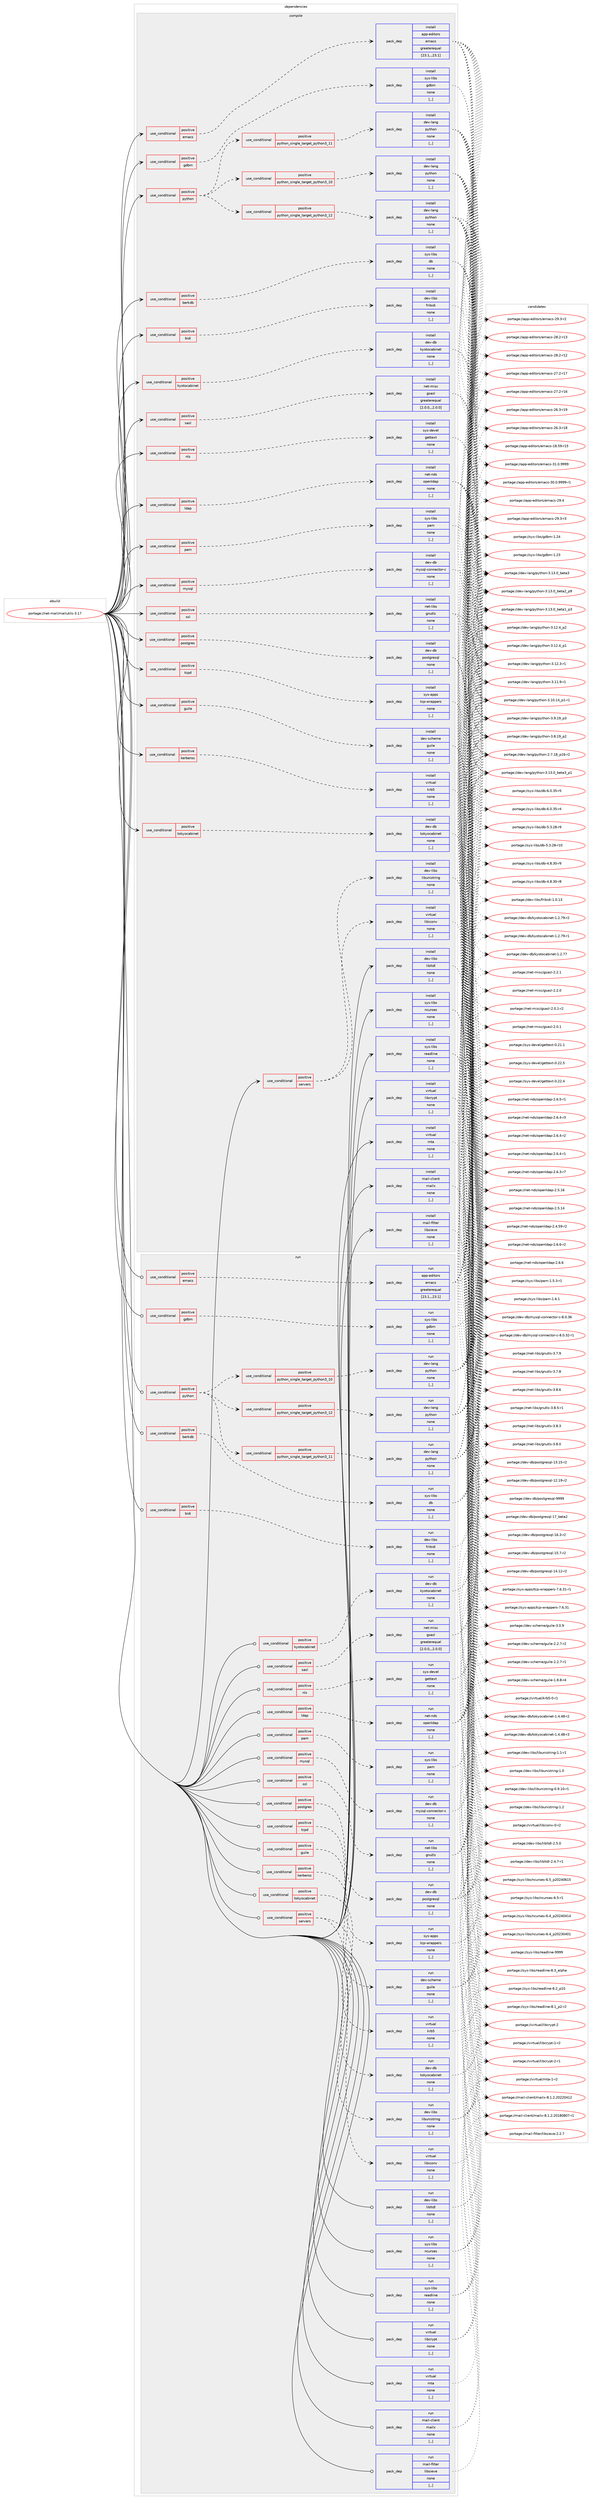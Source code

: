 digraph prolog {

# *************
# Graph options
# *************

newrank=true;
concentrate=true;
compound=true;
graph [rankdir=LR,fontname=Helvetica,fontsize=10,ranksep=1.5];#, ranksep=2.5, nodesep=0.2];
edge  [arrowhead=vee];
node  [fontname=Helvetica,fontsize=10];

# **********
# The ebuild
# **********

subgraph cluster_leftcol {
color=gray;
label=<<i>ebuild</i>>;
id [label="portage://net-mail/mailutils-3.17", color=red, width=4, href="../net-mail/mailutils-3.17.svg"];
}

# ****************
# The dependencies
# ****************

subgraph cluster_midcol {
color=gray;
label=<<i>dependencies</i>>;
subgraph cluster_compile {
fillcolor="#eeeeee";
style=filled;
label=<<i>compile</i>>;
subgraph cond94856 {
dependency362620 [label=<<TABLE BORDER="0" CELLBORDER="1" CELLSPACING="0" CELLPADDING="4"><TR><TD ROWSPAN="3" CELLPADDING="10">use_conditional</TD></TR><TR><TD>positive</TD></TR><TR><TD>berkdb</TD></TR></TABLE>>, shape=none, color=red];
subgraph pack265085 {
dependency362621 [label=<<TABLE BORDER="0" CELLBORDER="1" CELLSPACING="0" CELLPADDING="4" WIDTH="220"><TR><TD ROWSPAN="6" CELLPADDING="30">pack_dep</TD></TR><TR><TD WIDTH="110">install</TD></TR><TR><TD>sys-libs</TD></TR><TR><TD>db</TD></TR><TR><TD>none</TD></TR><TR><TD>[,,]</TD></TR></TABLE>>, shape=none, color=blue];
}
dependency362620:e -> dependency362621:w [weight=20,style="dashed",arrowhead="vee"];
}
id:e -> dependency362620:w [weight=20,style="solid",arrowhead="vee"];
subgraph cond94857 {
dependency362622 [label=<<TABLE BORDER="0" CELLBORDER="1" CELLSPACING="0" CELLPADDING="4"><TR><TD ROWSPAN="3" CELLPADDING="10">use_conditional</TD></TR><TR><TD>positive</TD></TR><TR><TD>bidi</TD></TR></TABLE>>, shape=none, color=red];
subgraph pack265086 {
dependency362623 [label=<<TABLE BORDER="0" CELLBORDER="1" CELLSPACING="0" CELLPADDING="4" WIDTH="220"><TR><TD ROWSPAN="6" CELLPADDING="30">pack_dep</TD></TR><TR><TD WIDTH="110">install</TD></TR><TR><TD>dev-libs</TD></TR><TR><TD>fribidi</TD></TR><TR><TD>none</TD></TR><TR><TD>[,,]</TD></TR></TABLE>>, shape=none, color=blue];
}
dependency362622:e -> dependency362623:w [weight=20,style="dashed",arrowhead="vee"];
}
id:e -> dependency362622:w [weight=20,style="solid",arrowhead="vee"];
subgraph cond94858 {
dependency362624 [label=<<TABLE BORDER="0" CELLBORDER="1" CELLSPACING="0" CELLPADDING="4"><TR><TD ROWSPAN="3" CELLPADDING="10">use_conditional</TD></TR><TR><TD>positive</TD></TR><TR><TD>emacs</TD></TR></TABLE>>, shape=none, color=red];
subgraph pack265087 {
dependency362625 [label=<<TABLE BORDER="0" CELLBORDER="1" CELLSPACING="0" CELLPADDING="4" WIDTH="220"><TR><TD ROWSPAN="6" CELLPADDING="30">pack_dep</TD></TR><TR><TD WIDTH="110">install</TD></TR><TR><TD>app-editors</TD></TR><TR><TD>emacs</TD></TR><TR><TD>greaterequal</TD></TR><TR><TD>[23.1,,,23.1]</TD></TR></TABLE>>, shape=none, color=blue];
}
dependency362624:e -> dependency362625:w [weight=20,style="dashed",arrowhead="vee"];
}
id:e -> dependency362624:w [weight=20,style="solid",arrowhead="vee"];
subgraph cond94859 {
dependency362626 [label=<<TABLE BORDER="0" CELLBORDER="1" CELLSPACING="0" CELLPADDING="4"><TR><TD ROWSPAN="3" CELLPADDING="10">use_conditional</TD></TR><TR><TD>positive</TD></TR><TR><TD>gdbm</TD></TR></TABLE>>, shape=none, color=red];
subgraph pack265088 {
dependency362627 [label=<<TABLE BORDER="0" CELLBORDER="1" CELLSPACING="0" CELLPADDING="4" WIDTH="220"><TR><TD ROWSPAN="6" CELLPADDING="30">pack_dep</TD></TR><TR><TD WIDTH="110">install</TD></TR><TR><TD>sys-libs</TD></TR><TR><TD>gdbm</TD></TR><TR><TD>none</TD></TR><TR><TD>[,,]</TD></TR></TABLE>>, shape=none, color=blue];
}
dependency362626:e -> dependency362627:w [weight=20,style="dashed",arrowhead="vee"];
}
id:e -> dependency362626:w [weight=20,style="solid",arrowhead="vee"];
subgraph cond94860 {
dependency362628 [label=<<TABLE BORDER="0" CELLBORDER="1" CELLSPACING="0" CELLPADDING="4"><TR><TD ROWSPAN="3" CELLPADDING="10">use_conditional</TD></TR><TR><TD>positive</TD></TR><TR><TD>guile</TD></TR></TABLE>>, shape=none, color=red];
subgraph pack265089 {
dependency362629 [label=<<TABLE BORDER="0" CELLBORDER="1" CELLSPACING="0" CELLPADDING="4" WIDTH="220"><TR><TD ROWSPAN="6" CELLPADDING="30">pack_dep</TD></TR><TR><TD WIDTH="110">install</TD></TR><TR><TD>dev-scheme</TD></TR><TR><TD>guile</TD></TR><TR><TD>none</TD></TR><TR><TD>[,,]</TD></TR></TABLE>>, shape=none, color=blue];
}
dependency362628:e -> dependency362629:w [weight=20,style="dashed",arrowhead="vee"];
}
id:e -> dependency362628:w [weight=20,style="solid",arrowhead="vee"];
subgraph cond94861 {
dependency362630 [label=<<TABLE BORDER="0" CELLBORDER="1" CELLSPACING="0" CELLPADDING="4"><TR><TD ROWSPAN="3" CELLPADDING="10">use_conditional</TD></TR><TR><TD>positive</TD></TR><TR><TD>kerberos</TD></TR></TABLE>>, shape=none, color=red];
subgraph pack265090 {
dependency362631 [label=<<TABLE BORDER="0" CELLBORDER="1" CELLSPACING="0" CELLPADDING="4" WIDTH="220"><TR><TD ROWSPAN="6" CELLPADDING="30">pack_dep</TD></TR><TR><TD WIDTH="110">install</TD></TR><TR><TD>virtual</TD></TR><TR><TD>krb5</TD></TR><TR><TD>none</TD></TR><TR><TD>[,,]</TD></TR></TABLE>>, shape=none, color=blue];
}
dependency362630:e -> dependency362631:w [weight=20,style="dashed",arrowhead="vee"];
}
id:e -> dependency362630:w [weight=20,style="solid",arrowhead="vee"];
subgraph cond94862 {
dependency362632 [label=<<TABLE BORDER="0" CELLBORDER="1" CELLSPACING="0" CELLPADDING="4"><TR><TD ROWSPAN="3" CELLPADDING="10">use_conditional</TD></TR><TR><TD>positive</TD></TR><TR><TD>kyotocabinet</TD></TR></TABLE>>, shape=none, color=red];
subgraph pack265091 {
dependency362633 [label=<<TABLE BORDER="0" CELLBORDER="1" CELLSPACING="0" CELLPADDING="4" WIDTH="220"><TR><TD ROWSPAN="6" CELLPADDING="30">pack_dep</TD></TR><TR><TD WIDTH="110">install</TD></TR><TR><TD>dev-db</TD></TR><TR><TD>kyotocabinet</TD></TR><TR><TD>none</TD></TR><TR><TD>[,,]</TD></TR></TABLE>>, shape=none, color=blue];
}
dependency362632:e -> dependency362633:w [weight=20,style="dashed",arrowhead="vee"];
}
id:e -> dependency362632:w [weight=20,style="solid",arrowhead="vee"];
subgraph cond94863 {
dependency362634 [label=<<TABLE BORDER="0" CELLBORDER="1" CELLSPACING="0" CELLPADDING="4"><TR><TD ROWSPAN="3" CELLPADDING="10">use_conditional</TD></TR><TR><TD>positive</TD></TR><TR><TD>ldap</TD></TR></TABLE>>, shape=none, color=red];
subgraph pack265092 {
dependency362635 [label=<<TABLE BORDER="0" CELLBORDER="1" CELLSPACING="0" CELLPADDING="4" WIDTH="220"><TR><TD ROWSPAN="6" CELLPADDING="30">pack_dep</TD></TR><TR><TD WIDTH="110">install</TD></TR><TR><TD>net-nds</TD></TR><TR><TD>openldap</TD></TR><TR><TD>none</TD></TR><TR><TD>[,,]</TD></TR></TABLE>>, shape=none, color=blue];
}
dependency362634:e -> dependency362635:w [weight=20,style="dashed",arrowhead="vee"];
}
id:e -> dependency362634:w [weight=20,style="solid",arrowhead="vee"];
subgraph cond94864 {
dependency362636 [label=<<TABLE BORDER="0" CELLBORDER="1" CELLSPACING="0" CELLPADDING="4"><TR><TD ROWSPAN="3" CELLPADDING="10">use_conditional</TD></TR><TR><TD>positive</TD></TR><TR><TD>mysql</TD></TR></TABLE>>, shape=none, color=red];
subgraph pack265093 {
dependency362637 [label=<<TABLE BORDER="0" CELLBORDER="1" CELLSPACING="0" CELLPADDING="4" WIDTH="220"><TR><TD ROWSPAN="6" CELLPADDING="30">pack_dep</TD></TR><TR><TD WIDTH="110">install</TD></TR><TR><TD>dev-db</TD></TR><TR><TD>mysql-connector-c</TD></TR><TR><TD>none</TD></TR><TR><TD>[,,]</TD></TR></TABLE>>, shape=none, color=blue];
}
dependency362636:e -> dependency362637:w [weight=20,style="dashed",arrowhead="vee"];
}
id:e -> dependency362636:w [weight=20,style="solid",arrowhead="vee"];
subgraph cond94865 {
dependency362638 [label=<<TABLE BORDER="0" CELLBORDER="1" CELLSPACING="0" CELLPADDING="4"><TR><TD ROWSPAN="3" CELLPADDING="10">use_conditional</TD></TR><TR><TD>positive</TD></TR><TR><TD>nls</TD></TR></TABLE>>, shape=none, color=red];
subgraph pack265094 {
dependency362639 [label=<<TABLE BORDER="0" CELLBORDER="1" CELLSPACING="0" CELLPADDING="4" WIDTH="220"><TR><TD ROWSPAN="6" CELLPADDING="30">pack_dep</TD></TR><TR><TD WIDTH="110">install</TD></TR><TR><TD>sys-devel</TD></TR><TR><TD>gettext</TD></TR><TR><TD>none</TD></TR><TR><TD>[,,]</TD></TR></TABLE>>, shape=none, color=blue];
}
dependency362638:e -> dependency362639:w [weight=20,style="dashed",arrowhead="vee"];
}
id:e -> dependency362638:w [weight=20,style="solid",arrowhead="vee"];
subgraph cond94866 {
dependency362640 [label=<<TABLE BORDER="0" CELLBORDER="1" CELLSPACING="0" CELLPADDING="4"><TR><TD ROWSPAN="3" CELLPADDING="10">use_conditional</TD></TR><TR><TD>positive</TD></TR><TR><TD>pam</TD></TR></TABLE>>, shape=none, color=red];
subgraph pack265095 {
dependency362641 [label=<<TABLE BORDER="0" CELLBORDER="1" CELLSPACING="0" CELLPADDING="4" WIDTH="220"><TR><TD ROWSPAN="6" CELLPADDING="30">pack_dep</TD></TR><TR><TD WIDTH="110">install</TD></TR><TR><TD>sys-libs</TD></TR><TR><TD>pam</TD></TR><TR><TD>none</TD></TR><TR><TD>[,,]</TD></TR></TABLE>>, shape=none, color=blue];
}
dependency362640:e -> dependency362641:w [weight=20,style="dashed",arrowhead="vee"];
}
id:e -> dependency362640:w [weight=20,style="solid",arrowhead="vee"];
subgraph cond94867 {
dependency362642 [label=<<TABLE BORDER="0" CELLBORDER="1" CELLSPACING="0" CELLPADDING="4"><TR><TD ROWSPAN="3" CELLPADDING="10">use_conditional</TD></TR><TR><TD>positive</TD></TR><TR><TD>postgres</TD></TR></TABLE>>, shape=none, color=red];
subgraph pack265096 {
dependency362643 [label=<<TABLE BORDER="0" CELLBORDER="1" CELLSPACING="0" CELLPADDING="4" WIDTH="220"><TR><TD ROWSPAN="6" CELLPADDING="30">pack_dep</TD></TR><TR><TD WIDTH="110">install</TD></TR><TR><TD>dev-db</TD></TR><TR><TD>postgresql</TD></TR><TR><TD>none</TD></TR><TR><TD>[,,]</TD></TR></TABLE>>, shape=none, color=blue];
}
dependency362642:e -> dependency362643:w [weight=20,style="dashed",arrowhead="vee"];
}
id:e -> dependency362642:w [weight=20,style="solid",arrowhead="vee"];
subgraph cond94868 {
dependency362644 [label=<<TABLE BORDER="0" CELLBORDER="1" CELLSPACING="0" CELLPADDING="4"><TR><TD ROWSPAN="3" CELLPADDING="10">use_conditional</TD></TR><TR><TD>positive</TD></TR><TR><TD>python</TD></TR></TABLE>>, shape=none, color=red];
subgraph cond94869 {
dependency362645 [label=<<TABLE BORDER="0" CELLBORDER="1" CELLSPACING="0" CELLPADDING="4"><TR><TD ROWSPAN="3" CELLPADDING="10">use_conditional</TD></TR><TR><TD>positive</TD></TR><TR><TD>python_single_target_python3_10</TD></TR></TABLE>>, shape=none, color=red];
subgraph pack265097 {
dependency362646 [label=<<TABLE BORDER="0" CELLBORDER="1" CELLSPACING="0" CELLPADDING="4" WIDTH="220"><TR><TD ROWSPAN="6" CELLPADDING="30">pack_dep</TD></TR><TR><TD WIDTH="110">install</TD></TR><TR><TD>dev-lang</TD></TR><TR><TD>python</TD></TR><TR><TD>none</TD></TR><TR><TD>[,,]</TD></TR></TABLE>>, shape=none, color=blue];
}
dependency362645:e -> dependency362646:w [weight=20,style="dashed",arrowhead="vee"];
}
dependency362644:e -> dependency362645:w [weight=20,style="dashed",arrowhead="vee"];
subgraph cond94870 {
dependency362647 [label=<<TABLE BORDER="0" CELLBORDER="1" CELLSPACING="0" CELLPADDING="4"><TR><TD ROWSPAN="3" CELLPADDING="10">use_conditional</TD></TR><TR><TD>positive</TD></TR><TR><TD>python_single_target_python3_11</TD></TR></TABLE>>, shape=none, color=red];
subgraph pack265098 {
dependency362648 [label=<<TABLE BORDER="0" CELLBORDER="1" CELLSPACING="0" CELLPADDING="4" WIDTH="220"><TR><TD ROWSPAN="6" CELLPADDING="30">pack_dep</TD></TR><TR><TD WIDTH="110">install</TD></TR><TR><TD>dev-lang</TD></TR><TR><TD>python</TD></TR><TR><TD>none</TD></TR><TR><TD>[,,]</TD></TR></TABLE>>, shape=none, color=blue];
}
dependency362647:e -> dependency362648:w [weight=20,style="dashed",arrowhead="vee"];
}
dependency362644:e -> dependency362647:w [weight=20,style="dashed",arrowhead="vee"];
subgraph cond94871 {
dependency362649 [label=<<TABLE BORDER="0" CELLBORDER="1" CELLSPACING="0" CELLPADDING="4"><TR><TD ROWSPAN="3" CELLPADDING="10">use_conditional</TD></TR><TR><TD>positive</TD></TR><TR><TD>python_single_target_python3_12</TD></TR></TABLE>>, shape=none, color=red];
subgraph pack265099 {
dependency362650 [label=<<TABLE BORDER="0" CELLBORDER="1" CELLSPACING="0" CELLPADDING="4" WIDTH="220"><TR><TD ROWSPAN="6" CELLPADDING="30">pack_dep</TD></TR><TR><TD WIDTH="110">install</TD></TR><TR><TD>dev-lang</TD></TR><TR><TD>python</TD></TR><TR><TD>none</TD></TR><TR><TD>[,,]</TD></TR></TABLE>>, shape=none, color=blue];
}
dependency362649:e -> dependency362650:w [weight=20,style="dashed",arrowhead="vee"];
}
dependency362644:e -> dependency362649:w [weight=20,style="dashed",arrowhead="vee"];
}
id:e -> dependency362644:w [weight=20,style="solid",arrowhead="vee"];
subgraph cond94872 {
dependency362651 [label=<<TABLE BORDER="0" CELLBORDER="1" CELLSPACING="0" CELLPADDING="4"><TR><TD ROWSPAN="3" CELLPADDING="10">use_conditional</TD></TR><TR><TD>positive</TD></TR><TR><TD>sasl</TD></TR></TABLE>>, shape=none, color=red];
subgraph pack265100 {
dependency362652 [label=<<TABLE BORDER="0" CELLBORDER="1" CELLSPACING="0" CELLPADDING="4" WIDTH="220"><TR><TD ROWSPAN="6" CELLPADDING="30">pack_dep</TD></TR><TR><TD WIDTH="110">install</TD></TR><TR><TD>net-misc</TD></TR><TR><TD>gsasl</TD></TR><TR><TD>greaterequal</TD></TR><TR><TD>[2.0.0,,,2.0.0]</TD></TR></TABLE>>, shape=none, color=blue];
}
dependency362651:e -> dependency362652:w [weight=20,style="dashed",arrowhead="vee"];
}
id:e -> dependency362651:w [weight=20,style="solid",arrowhead="vee"];
subgraph cond94873 {
dependency362653 [label=<<TABLE BORDER="0" CELLBORDER="1" CELLSPACING="0" CELLPADDING="4"><TR><TD ROWSPAN="3" CELLPADDING="10">use_conditional</TD></TR><TR><TD>positive</TD></TR><TR><TD>servers</TD></TR></TABLE>>, shape=none, color=red];
subgraph pack265101 {
dependency362654 [label=<<TABLE BORDER="0" CELLBORDER="1" CELLSPACING="0" CELLPADDING="4" WIDTH="220"><TR><TD ROWSPAN="6" CELLPADDING="30">pack_dep</TD></TR><TR><TD WIDTH="110">install</TD></TR><TR><TD>virtual</TD></TR><TR><TD>libiconv</TD></TR><TR><TD>none</TD></TR><TR><TD>[,,]</TD></TR></TABLE>>, shape=none, color=blue];
}
dependency362653:e -> dependency362654:w [weight=20,style="dashed",arrowhead="vee"];
subgraph pack265102 {
dependency362655 [label=<<TABLE BORDER="0" CELLBORDER="1" CELLSPACING="0" CELLPADDING="4" WIDTH="220"><TR><TD ROWSPAN="6" CELLPADDING="30">pack_dep</TD></TR><TR><TD WIDTH="110">install</TD></TR><TR><TD>dev-libs</TD></TR><TR><TD>libunistring</TD></TR><TR><TD>none</TD></TR><TR><TD>[,,]</TD></TR></TABLE>>, shape=none, color=blue];
}
dependency362653:e -> dependency362655:w [weight=20,style="dashed",arrowhead="vee"];
}
id:e -> dependency362653:w [weight=20,style="solid",arrowhead="vee"];
subgraph cond94874 {
dependency362656 [label=<<TABLE BORDER="0" CELLBORDER="1" CELLSPACING="0" CELLPADDING="4"><TR><TD ROWSPAN="3" CELLPADDING="10">use_conditional</TD></TR><TR><TD>positive</TD></TR><TR><TD>ssl</TD></TR></TABLE>>, shape=none, color=red];
subgraph pack265103 {
dependency362657 [label=<<TABLE BORDER="0" CELLBORDER="1" CELLSPACING="0" CELLPADDING="4" WIDTH="220"><TR><TD ROWSPAN="6" CELLPADDING="30">pack_dep</TD></TR><TR><TD WIDTH="110">install</TD></TR><TR><TD>net-libs</TD></TR><TR><TD>gnutls</TD></TR><TR><TD>none</TD></TR><TR><TD>[,,]</TD></TR></TABLE>>, shape=none, color=blue];
}
dependency362656:e -> dependency362657:w [weight=20,style="dashed",arrowhead="vee"];
}
id:e -> dependency362656:w [weight=20,style="solid",arrowhead="vee"];
subgraph cond94875 {
dependency362658 [label=<<TABLE BORDER="0" CELLBORDER="1" CELLSPACING="0" CELLPADDING="4"><TR><TD ROWSPAN="3" CELLPADDING="10">use_conditional</TD></TR><TR><TD>positive</TD></TR><TR><TD>tcpd</TD></TR></TABLE>>, shape=none, color=red];
subgraph pack265104 {
dependency362659 [label=<<TABLE BORDER="0" CELLBORDER="1" CELLSPACING="0" CELLPADDING="4" WIDTH="220"><TR><TD ROWSPAN="6" CELLPADDING="30">pack_dep</TD></TR><TR><TD WIDTH="110">install</TD></TR><TR><TD>sys-apps</TD></TR><TR><TD>tcp-wrappers</TD></TR><TR><TD>none</TD></TR><TR><TD>[,,]</TD></TR></TABLE>>, shape=none, color=blue];
}
dependency362658:e -> dependency362659:w [weight=20,style="dashed",arrowhead="vee"];
}
id:e -> dependency362658:w [weight=20,style="solid",arrowhead="vee"];
subgraph cond94876 {
dependency362660 [label=<<TABLE BORDER="0" CELLBORDER="1" CELLSPACING="0" CELLPADDING="4"><TR><TD ROWSPAN="3" CELLPADDING="10">use_conditional</TD></TR><TR><TD>positive</TD></TR><TR><TD>tokyocabinet</TD></TR></TABLE>>, shape=none, color=red];
subgraph pack265105 {
dependency362661 [label=<<TABLE BORDER="0" CELLBORDER="1" CELLSPACING="0" CELLPADDING="4" WIDTH="220"><TR><TD ROWSPAN="6" CELLPADDING="30">pack_dep</TD></TR><TR><TD WIDTH="110">install</TD></TR><TR><TD>dev-db</TD></TR><TR><TD>tokyocabinet</TD></TR><TR><TD>none</TD></TR><TR><TD>[,,]</TD></TR></TABLE>>, shape=none, color=blue];
}
dependency362660:e -> dependency362661:w [weight=20,style="dashed",arrowhead="vee"];
}
id:e -> dependency362660:w [weight=20,style="solid",arrowhead="vee"];
subgraph pack265106 {
dependency362662 [label=<<TABLE BORDER="0" CELLBORDER="1" CELLSPACING="0" CELLPADDING="4" WIDTH="220"><TR><TD ROWSPAN="6" CELLPADDING="30">pack_dep</TD></TR><TR><TD WIDTH="110">install</TD></TR><TR><TD>dev-libs</TD></TR><TR><TD>libltdl</TD></TR><TR><TD>none</TD></TR><TR><TD>[,,]</TD></TR></TABLE>>, shape=none, color=blue];
}
id:e -> dependency362662:w [weight=20,style="solid",arrowhead="vee"];
subgraph pack265107 {
dependency362663 [label=<<TABLE BORDER="0" CELLBORDER="1" CELLSPACING="0" CELLPADDING="4" WIDTH="220"><TR><TD ROWSPAN="6" CELLPADDING="30">pack_dep</TD></TR><TR><TD WIDTH="110">install</TD></TR><TR><TD>sys-libs</TD></TR><TR><TD>ncurses</TD></TR><TR><TD>none</TD></TR><TR><TD>[,,]</TD></TR></TABLE>>, shape=none, color=blue];
}
id:e -> dependency362663:w [weight=20,style="solid",arrowhead="vee"];
subgraph pack265108 {
dependency362664 [label=<<TABLE BORDER="0" CELLBORDER="1" CELLSPACING="0" CELLPADDING="4" WIDTH="220"><TR><TD ROWSPAN="6" CELLPADDING="30">pack_dep</TD></TR><TR><TD WIDTH="110">install</TD></TR><TR><TD>sys-libs</TD></TR><TR><TD>readline</TD></TR><TR><TD>none</TD></TR><TR><TD>[,,]</TD></TR></TABLE>>, shape=none, color=blue];
}
id:e -> dependency362664:w [weight=20,style="solid",arrowhead="vee"];
subgraph pack265109 {
dependency362665 [label=<<TABLE BORDER="0" CELLBORDER="1" CELLSPACING="0" CELLPADDING="4" WIDTH="220"><TR><TD ROWSPAN="6" CELLPADDING="30">pack_dep</TD></TR><TR><TD WIDTH="110">install</TD></TR><TR><TD>virtual</TD></TR><TR><TD>libcrypt</TD></TR><TR><TD>none</TD></TR><TR><TD>[,,]</TD></TR></TABLE>>, shape=none, color=blue];
}
id:e -> dependency362665:w [weight=20,style="solid",arrowhead="vee"];
subgraph pack265110 {
dependency362666 [label=<<TABLE BORDER="0" CELLBORDER="1" CELLSPACING="0" CELLPADDING="4" WIDTH="220"><TR><TD ROWSPAN="6" CELLPADDING="30">pack_dep</TD></TR><TR><TD WIDTH="110">install</TD></TR><TR><TD>virtual</TD></TR><TR><TD>mta</TD></TR><TR><TD>none</TD></TR><TR><TD>[,,]</TD></TR></TABLE>>, shape=none, color=blue];
}
id:e -> dependency362666:w [weight=20,style="solid",arrowhead="vee"];
subgraph pack265111 {
dependency362667 [label=<<TABLE BORDER="0" CELLBORDER="1" CELLSPACING="0" CELLPADDING="4" WIDTH="220"><TR><TD ROWSPAN="6" CELLPADDING="30">pack_dep</TD></TR><TR><TD WIDTH="110">install</TD></TR><TR><TD>mail-client</TD></TR><TR><TD>mailx</TD></TR><TR><TD>none</TD></TR><TR><TD>[,,]</TD></TR></TABLE>>, shape=none, color=blue];
}
id:e -> dependency362667:w [weight=20,style="solid",arrowhead="vee"];
subgraph pack265112 {
dependency362668 [label=<<TABLE BORDER="0" CELLBORDER="1" CELLSPACING="0" CELLPADDING="4" WIDTH="220"><TR><TD ROWSPAN="6" CELLPADDING="30">pack_dep</TD></TR><TR><TD WIDTH="110">install</TD></TR><TR><TD>mail-filter</TD></TR><TR><TD>libsieve</TD></TR><TR><TD>none</TD></TR><TR><TD>[,,]</TD></TR></TABLE>>, shape=none, color=blue];
}
id:e -> dependency362668:w [weight=20,style="solid",arrowhead="vee"];
}
subgraph cluster_compileandrun {
fillcolor="#eeeeee";
style=filled;
label=<<i>compile and run</i>>;
}
subgraph cluster_run {
fillcolor="#eeeeee";
style=filled;
label=<<i>run</i>>;
subgraph cond94877 {
dependency362669 [label=<<TABLE BORDER="0" CELLBORDER="1" CELLSPACING="0" CELLPADDING="4"><TR><TD ROWSPAN="3" CELLPADDING="10">use_conditional</TD></TR><TR><TD>positive</TD></TR><TR><TD>berkdb</TD></TR></TABLE>>, shape=none, color=red];
subgraph pack265113 {
dependency362670 [label=<<TABLE BORDER="0" CELLBORDER="1" CELLSPACING="0" CELLPADDING="4" WIDTH="220"><TR><TD ROWSPAN="6" CELLPADDING="30">pack_dep</TD></TR><TR><TD WIDTH="110">run</TD></TR><TR><TD>sys-libs</TD></TR><TR><TD>db</TD></TR><TR><TD>none</TD></TR><TR><TD>[,,]</TD></TR></TABLE>>, shape=none, color=blue];
}
dependency362669:e -> dependency362670:w [weight=20,style="dashed",arrowhead="vee"];
}
id:e -> dependency362669:w [weight=20,style="solid",arrowhead="odot"];
subgraph cond94878 {
dependency362671 [label=<<TABLE BORDER="0" CELLBORDER="1" CELLSPACING="0" CELLPADDING="4"><TR><TD ROWSPAN="3" CELLPADDING="10">use_conditional</TD></TR><TR><TD>positive</TD></TR><TR><TD>bidi</TD></TR></TABLE>>, shape=none, color=red];
subgraph pack265114 {
dependency362672 [label=<<TABLE BORDER="0" CELLBORDER="1" CELLSPACING="0" CELLPADDING="4" WIDTH="220"><TR><TD ROWSPAN="6" CELLPADDING="30">pack_dep</TD></TR><TR><TD WIDTH="110">run</TD></TR><TR><TD>dev-libs</TD></TR><TR><TD>fribidi</TD></TR><TR><TD>none</TD></TR><TR><TD>[,,]</TD></TR></TABLE>>, shape=none, color=blue];
}
dependency362671:e -> dependency362672:w [weight=20,style="dashed",arrowhead="vee"];
}
id:e -> dependency362671:w [weight=20,style="solid",arrowhead="odot"];
subgraph cond94879 {
dependency362673 [label=<<TABLE BORDER="0" CELLBORDER="1" CELLSPACING="0" CELLPADDING="4"><TR><TD ROWSPAN="3" CELLPADDING="10">use_conditional</TD></TR><TR><TD>positive</TD></TR><TR><TD>emacs</TD></TR></TABLE>>, shape=none, color=red];
subgraph pack265115 {
dependency362674 [label=<<TABLE BORDER="0" CELLBORDER="1" CELLSPACING="0" CELLPADDING="4" WIDTH="220"><TR><TD ROWSPAN="6" CELLPADDING="30">pack_dep</TD></TR><TR><TD WIDTH="110">run</TD></TR><TR><TD>app-editors</TD></TR><TR><TD>emacs</TD></TR><TR><TD>greaterequal</TD></TR><TR><TD>[23.1,,,23.1]</TD></TR></TABLE>>, shape=none, color=blue];
}
dependency362673:e -> dependency362674:w [weight=20,style="dashed",arrowhead="vee"];
}
id:e -> dependency362673:w [weight=20,style="solid",arrowhead="odot"];
subgraph cond94880 {
dependency362675 [label=<<TABLE BORDER="0" CELLBORDER="1" CELLSPACING="0" CELLPADDING="4"><TR><TD ROWSPAN="3" CELLPADDING="10">use_conditional</TD></TR><TR><TD>positive</TD></TR><TR><TD>gdbm</TD></TR></TABLE>>, shape=none, color=red];
subgraph pack265116 {
dependency362676 [label=<<TABLE BORDER="0" CELLBORDER="1" CELLSPACING="0" CELLPADDING="4" WIDTH="220"><TR><TD ROWSPAN="6" CELLPADDING="30">pack_dep</TD></TR><TR><TD WIDTH="110">run</TD></TR><TR><TD>sys-libs</TD></TR><TR><TD>gdbm</TD></TR><TR><TD>none</TD></TR><TR><TD>[,,]</TD></TR></TABLE>>, shape=none, color=blue];
}
dependency362675:e -> dependency362676:w [weight=20,style="dashed",arrowhead="vee"];
}
id:e -> dependency362675:w [weight=20,style="solid",arrowhead="odot"];
subgraph cond94881 {
dependency362677 [label=<<TABLE BORDER="0" CELLBORDER="1" CELLSPACING="0" CELLPADDING="4"><TR><TD ROWSPAN="3" CELLPADDING="10">use_conditional</TD></TR><TR><TD>positive</TD></TR><TR><TD>guile</TD></TR></TABLE>>, shape=none, color=red];
subgraph pack265117 {
dependency362678 [label=<<TABLE BORDER="0" CELLBORDER="1" CELLSPACING="0" CELLPADDING="4" WIDTH="220"><TR><TD ROWSPAN="6" CELLPADDING="30">pack_dep</TD></TR><TR><TD WIDTH="110">run</TD></TR><TR><TD>dev-scheme</TD></TR><TR><TD>guile</TD></TR><TR><TD>none</TD></TR><TR><TD>[,,]</TD></TR></TABLE>>, shape=none, color=blue];
}
dependency362677:e -> dependency362678:w [weight=20,style="dashed",arrowhead="vee"];
}
id:e -> dependency362677:w [weight=20,style="solid",arrowhead="odot"];
subgraph cond94882 {
dependency362679 [label=<<TABLE BORDER="0" CELLBORDER="1" CELLSPACING="0" CELLPADDING="4"><TR><TD ROWSPAN="3" CELLPADDING="10">use_conditional</TD></TR><TR><TD>positive</TD></TR><TR><TD>kerberos</TD></TR></TABLE>>, shape=none, color=red];
subgraph pack265118 {
dependency362680 [label=<<TABLE BORDER="0" CELLBORDER="1" CELLSPACING="0" CELLPADDING="4" WIDTH="220"><TR><TD ROWSPAN="6" CELLPADDING="30">pack_dep</TD></TR><TR><TD WIDTH="110">run</TD></TR><TR><TD>virtual</TD></TR><TR><TD>krb5</TD></TR><TR><TD>none</TD></TR><TR><TD>[,,]</TD></TR></TABLE>>, shape=none, color=blue];
}
dependency362679:e -> dependency362680:w [weight=20,style="dashed",arrowhead="vee"];
}
id:e -> dependency362679:w [weight=20,style="solid",arrowhead="odot"];
subgraph cond94883 {
dependency362681 [label=<<TABLE BORDER="0" CELLBORDER="1" CELLSPACING="0" CELLPADDING="4"><TR><TD ROWSPAN="3" CELLPADDING="10">use_conditional</TD></TR><TR><TD>positive</TD></TR><TR><TD>kyotocabinet</TD></TR></TABLE>>, shape=none, color=red];
subgraph pack265119 {
dependency362682 [label=<<TABLE BORDER="0" CELLBORDER="1" CELLSPACING="0" CELLPADDING="4" WIDTH="220"><TR><TD ROWSPAN="6" CELLPADDING="30">pack_dep</TD></TR><TR><TD WIDTH="110">run</TD></TR><TR><TD>dev-db</TD></TR><TR><TD>kyotocabinet</TD></TR><TR><TD>none</TD></TR><TR><TD>[,,]</TD></TR></TABLE>>, shape=none, color=blue];
}
dependency362681:e -> dependency362682:w [weight=20,style="dashed",arrowhead="vee"];
}
id:e -> dependency362681:w [weight=20,style="solid",arrowhead="odot"];
subgraph cond94884 {
dependency362683 [label=<<TABLE BORDER="0" CELLBORDER="1" CELLSPACING="0" CELLPADDING="4"><TR><TD ROWSPAN="3" CELLPADDING="10">use_conditional</TD></TR><TR><TD>positive</TD></TR><TR><TD>ldap</TD></TR></TABLE>>, shape=none, color=red];
subgraph pack265120 {
dependency362684 [label=<<TABLE BORDER="0" CELLBORDER="1" CELLSPACING="0" CELLPADDING="4" WIDTH="220"><TR><TD ROWSPAN="6" CELLPADDING="30">pack_dep</TD></TR><TR><TD WIDTH="110">run</TD></TR><TR><TD>net-nds</TD></TR><TR><TD>openldap</TD></TR><TR><TD>none</TD></TR><TR><TD>[,,]</TD></TR></TABLE>>, shape=none, color=blue];
}
dependency362683:e -> dependency362684:w [weight=20,style="dashed",arrowhead="vee"];
}
id:e -> dependency362683:w [weight=20,style="solid",arrowhead="odot"];
subgraph cond94885 {
dependency362685 [label=<<TABLE BORDER="0" CELLBORDER="1" CELLSPACING="0" CELLPADDING="4"><TR><TD ROWSPAN="3" CELLPADDING="10">use_conditional</TD></TR><TR><TD>positive</TD></TR><TR><TD>mysql</TD></TR></TABLE>>, shape=none, color=red];
subgraph pack265121 {
dependency362686 [label=<<TABLE BORDER="0" CELLBORDER="1" CELLSPACING="0" CELLPADDING="4" WIDTH="220"><TR><TD ROWSPAN="6" CELLPADDING="30">pack_dep</TD></TR><TR><TD WIDTH="110">run</TD></TR><TR><TD>dev-db</TD></TR><TR><TD>mysql-connector-c</TD></TR><TR><TD>none</TD></TR><TR><TD>[,,]</TD></TR></TABLE>>, shape=none, color=blue];
}
dependency362685:e -> dependency362686:w [weight=20,style="dashed",arrowhead="vee"];
}
id:e -> dependency362685:w [weight=20,style="solid",arrowhead="odot"];
subgraph cond94886 {
dependency362687 [label=<<TABLE BORDER="0" CELLBORDER="1" CELLSPACING="0" CELLPADDING="4"><TR><TD ROWSPAN="3" CELLPADDING="10">use_conditional</TD></TR><TR><TD>positive</TD></TR><TR><TD>nls</TD></TR></TABLE>>, shape=none, color=red];
subgraph pack265122 {
dependency362688 [label=<<TABLE BORDER="0" CELLBORDER="1" CELLSPACING="0" CELLPADDING="4" WIDTH="220"><TR><TD ROWSPAN="6" CELLPADDING="30">pack_dep</TD></TR><TR><TD WIDTH="110">run</TD></TR><TR><TD>sys-devel</TD></TR><TR><TD>gettext</TD></TR><TR><TD>none</TD></TR><TR><TD>[,,]</TD></TR></TABLE>>, shape=none, color=blue];
}
dependency362687:e -> dependency362688:w [weight=20,style="dashed",arrowhead="vee"];
}
id:e -> dependency362687:w [weight=20,style="solid",arrowhead="odot"];
subgraph cond94887 {
dependency362689 [label=<<TABLE BORDER="0" CELLBORDER="1" CELLSPACING="0" CELLPADDING="4"><TR><TD ROWSPAN="3" CELLPADDING="10">use_conditional</TD></TR><TR><TD>positive</TD></TR><TR><TD>pam</TD></TR></TABLE>>, shape=none, color=red];
subgraph pack265123 {
dependency362690 [label=<<TABLE BORDER="0" CELLBORDER="1" CELLSPACING="0" CELLPADDING="4" WIDTH="220"><TR><TD ROWSPAN="6" CELLPADDING="30">pack_dep</TD></TR><TR><TD WIDTH="110">run</TD></TR><TR><TD>sys-libs</TD></TR><TR><TD>pam</TD></TR><TR><TD>none</TD></TR><TR><TD>[,,]</TD></TR></TABLE>>, shape=none, color=blue];
}
dependency362689:e -> dependency362690:w [weight=20,style="dashed",arrowhead="vee"];
}
id:e -> dependency362689:w [weight=20,style="solid",arrowhead="odot"];
subgraph cond94888 {
dependency362691 [label=<<TABLE BORDER="0" CELLBORDER="1" CELLSPACING="0" CELLPADDING="4"><TR><TD ROWSPAN="3" CELLPADDING="10">use_conditional</TD></TR><TR><TD>positive</TD></TR><TR><TD>postgres</TD></TR></TABLE>>, shape=none, color=red];
subgraph pack265124 {
dependency362692 [label=<<TABLE BORDER="0" CELLBORDER="1" CELLSPACING="0" CELLPADDING="4" WIDTH="220"><TR><TD ROWSPAN="6" CELLPADDING="30">pack_dep</TD></TR><TR><TD WIDTH="110">run</TD></TR><TR><TD>dev-db</TD></TR><TR><TD>postgresql</TD></TR><TR><TD>none</TD></TR><TR><TD>[,,]</TD></TR></TABLE>>, shape=none, color=blue];
}
dependency362691:e -> dependency362692:w [weight=20,style="dashed",arrowhead="vee"];
}
id:e -> dependency362691:w [weight=20,style="solid",arrowhead="odot"];
subgraph cond94889 {
dependency362693 [label=<<TABLE BORDER="0" CELLBORDER="1" CELLSPACING="0" CELLPADDING="4"><TR><TD ROWSPAN="3" CELLPADDING="10">use_conditional</TD></TR><TR><TD>positive</TD></TR><TR><TD>python</TD></TR></TABLE>>, shape=none, color=red];
subgraph cond94890 {
dependency362694 [label=<<TABLE BORDER="0" CELLBORDER="1" CELLSPACING="0" CELLPADDING="4"><TR><TD ROWSPAN="3" CELLPADDING="10">use_conditional</TD></TR><TR><TD>positive</TD></TR><TR><TD>python_single_target_python3_10</TD></TR></TABLE>>, shape=none, color=red];
subgraph pack265125 {
dependency362695 [label=<<TABLE BORDER="0" CELLBORDER="1" CELLSPACING="0" CELLPADDING="4" WIDTH="220"><TR><TD ROWSPAN="6" CELLPADDING="30">pack_dep</TD></TR><TR><TD WIDTH="110">run</TD></TR><TR><TD>dev-lang</TD></TR><TR><TD>python</TD></TR><TR><TD>none</TD></TR><TR><TD>[,,]</TD></TR></TABLE>>, shape=none, color=blue];
}
dependency362694:e -> dependency362695:w [weight=20,style="dashed",arrowhead="vee"];
}
dependency362693:e -> dependency362694:w [weight=20,style="dashed",arrowhead="vee"];
subgraph cond94891 {
dependency362696 [label=<<TABLE BORDER="0" CELLBORDER="1" CELLSPACING="0" CELLPADDING="4"><TR><TD ROWSPAN="3" CELLPADDING="10">use_conditional</TD></TR><TR><TD>positive</TD></TR><TR><TD>python_single_target_python3_11</TD></TR></TABLE>>, shape=none, color=red];
subgraph pack265126 {
dependency362697 [label=<<TABLE BORDER="0" CELLBORDER="1" CELLSPACING="0" CELLPADDING="4" WIDTH="220"><TR><TD ROWSPAN="6" CELLPADDING="30">pack_dep</TD></TR><TR><TD WIDTH="110">run</TD></TR><TR><TD>dev-lang</TD></TR><TR><TD>python</TD></TR><TR><TD>none</TD></TR><TR><TD>[,,]</TD></TR></TABLE>>, shape=none, color=blue];
}
dependency362696:e -> dependency362697:w [weight=20,style="dashed",arrowhead="vee"];
}
dependency362693:e -> dependency362696:w [weight=20,style="dashed",arrowhead="vee"];
subgraph cond94892 {
dependency362698 [label=<<TABLE BORDER="0" CELLBORDER="1" CELLSPACING="0" CELLPADDING="4"><TR><TD ROWSPAN="3" CELLPADDING="10">use_conditional</TD></TR><TR><TD>positive</TD></TR><TR><TD>python_single_target_python3_12</TD></TR></TABLE>>, shape=none, color=red];
subgraph pack265127 {
dependency362699 [label=<<TABLE BORDER="0" CELLBORDER="1" CELLSPACING="0" CELLPADDING="4" WIDTH="220"><TR><TD ROWSPAN="6" CELLPADDING="30">pack_dep</TD></TR><TR><TD WIDTH="110">run</TD></TR><TR><TD>dev-lang</TD></TR><TR><TD>python</TD></TR><TR><TD>none</TD></TR><TR><TD>[,,]</TD></TR></TABLE>>, shape=none, color=blue];
}
dependency362698:e -> dependency362699:w [weight=20,style="dashed",arrowhead="vee"];
}
dependency362693:e -> dependency362698:w [weight=20,style="dashed",arrowhead="vee"];
}
id:e -> dependency362693:w [weight=20,style="solid",arrowhead="odot"];
subgraph cond94893 {
dependency362700 [label=<<TABLE BORDER="0" CELLBORDER="1" CELLSPACING="0" CELLPADDING="4"><TR><TD ROWSPAN="3" CELLPADDING="10">use_conditional</TD></TR><TR><TD>positive</TD></TR><TR><TD>sasl</TD></TR></TABLE>>, shape=none, color=red];
subgraph pack265128 {
dependency362701 [label=<<TABLE BORDER="0" CELLBORDER="1" CELLSPACING="0" CELLPADDING="4" WIDTH="220"><TR><TD ROWSPAN="6" CELLPADDING="30">pack_dep</TD></TR><TR><TD WIDTH="110">run</TD></TR><TR><TD>net-misc</TD></TR><TR><TD>gsasl</TD></TR><TR><TD>greaterequal</TD></TR><TR><TD>[2.0.0,,,2.0.0]</TD></TR></TABLE>>, shape=none, color=blue];
}
dependency362700:e -> dependency362701:w [weight=20,style="dashed",arrowhead="vee"];
}
id:e -> dependency362700:w [weight=20,style="solid",arrowhead="odot"];
subgraph cond94894 {
dependency362702 [label=<<TABLE BORDER="0" CELLBORDER="1" CELLSPACING="0" CELLPADDING="4"><TR><TD ROWSPAN="3" CELLPADDING="10">use_conditional</TD></TR><TR><TD>positive</TD></TR><TR><TD>servers</TD></TR></TABLE>>, shape=none, color=red];
subgraph pack265129 {
dependency362703 [label=<<TABLE BORDER="0" CELLBORDER="1" CELLSPACING="0" CELLPADDING="4" WIDTH="220"><TR><TD ROWSPAN="6" CELLPADDING="30">pack_dep</TD></TR><TR><TD WIDTH="110">run</TD></TR><TR><TD>virtual</TD></TR><TR><TD>libiconv</TD></TR><TR><TD>none</TD></TR><TR><TD>[,,]</TD></TR></TABLE>>, shape=none, color=blue];
}
dependency362702:e -> dependency362703:w [weight=20,style="dashed",arrowhead="vee"];
subgraph pack265130 {
dependency362704 [label=<<TABLE BORDER="0" CELLBORDER="1" CELLSPACING="0" CELLPADDING="4" WIDTH="220"><TR><TD ROWSPAN="6" CELLPADDING="30">pack_dep</TD></TR><TR><TD WIDTH="110">run</TD></TR><TR><TD>dev-libs</TD></TR><TR><TD>libunistring</TD></TR><TR><TD>none</TD></TR><TR><TD>[,,]</TD></TR></TABLE>>, shape=none, color=blue];
}
dependency362702:e -> dependency362704:w [weight=20,style="dashed",arrowhead="vee"];
}
id:e -> dependency362702:w [weight=20,style="solid",arrowhead="odot"];
subgraph cond94895 {
dependency362705 [label=<<TABLE BORDER="0" CELLBORDER="1" CELLSPACING="0" CELLPADDING="4"><TR><TD ROWSPAN="3" CELLPADDING="10">use_conditional</TD></TR><TR><TD>positive</TD></TR><TR><TD>ssl</TD></TR></TABLE>>, shape=none, color=red];
subgraph pack265131 {
dependency362706 [label=<<TABLE BORDER="0" CELLBORDER="1" CELLSPACING="0" CELLPADDING="4" WIDTH="220"><TR><TD ROWSPAN="6" CELLPADDING="30">pack_dep</TD></TR><TR><TD WIDTH="110">run</TD></TR><TR><TD>net-libs</TD></TR><TR><TD>gnutls</TD></TR><TR><TD>none</TD></TR><TR><TD>[,,]</TD></TR></TABLE>>, shape=none, color=blue];
}
dependency362705:e -> dependency362706:w [weight=20,style="dashed",arrowhead="vee"];
}
id:e -> dependency362705:w [weight=20,style="solid",arrowhead="odot"];
subgraph cond94896 {
dependency362707 [label=<<TABLE BORDER="0" CELLBORDER="1" CELLSPACING="0" CELLPADDING="4"><TR><TD ROWSPAN="3" CELLPADDING="10">use_conditional</TD></TR><TR><TD>positive</TD></TR><TR><TD>tcpd</TD></TR></TABLE>>, shape=none, color=red];
subgraph pack265132 {
dependency362708 [label=<<TABLE BORDER="0" CELLBORDER="1" CELLSPACING="0" CELLPADDING="4" WIDTH="220"><TR><TD ROWSPAN="6" CELLPADDING="30">pack_dep</TD></TR><TR><TD WIDTH="110">run</TD></TR><TR><TD>sys-apps</TD></TR><TR><TD>tcp-wrappers</TD></TR><TR><TD>none</TD></TR><TR><TD>[,,]</TD></TR></TABLE>>, shape=none, color=blue];
}
dependency362707:e -> dependency362708:w [weight=20,style="dashed",arrowhead="vee"];
}
id:e -> dependency362707:w [weight=20,style="solid",arrowhead="odot"];
subgraph cond94897 {
dependency362709 [label=<<TABLE BORDER="0" CELLBORDER="1" CELLSPACING="0" CELLPADDING="4"><TR><TD ROWSPAN="3" CELLPADDING="10">use_conditional</TD></TR><TR><TD>positive</TD></TR><TR><TD>tokyocabinet</TD></TR></TABLE>>, shape=none, color=red];
subgraph pack265133 {
dependency362710 [label=<<TABLE BORDER="0" CELLBORDER="1" CELLSPACING="0" CELLPADDING="4" WIDTH="220"><TR><TD ROWSPAN="6" CELLPADDING="30">pack_dep</TD></TR><TR><TD WIDTH="110">run</TD></TR><TR><TD>dev-db</TD></TR><TR><TD>tokyocabinet</TD></TR><TR><TD>none</TD></TR><TR><TD>[,,]</TD></TR></TABLE>>, shape=none, color=blue];
}
dependency362709:e -> dependency362710:w [weight=20,style="dashed",arrowhead="vee"];
}
id:e -> dependency362709:w [weight=20,style="solid",arrowhead="odot"];
subgraph pack265134 {
dependency362711 [label=<<TABLE BORDER="0" CELLBORDER="1" CELLSPACING="0" CELLPADDING="4" WIDTH="220"><TR><TD ROWSPAN="6" CELLPADDING="30">pack_dep</TD></TR><TR><TD WIDTH="110">run</TD></TR><TR><TD>dev-libs</TD></TR><TR><TD>libltdl</TD></TR><TR><TD>none</TD></TR><TR><TD>[,,]</TD></TR></TABLE>>, shape=none, color=blue];
}
id:e -> dependency362711:w [weight=20,style="solid",arrowhead="odot"];
subgraph pack265135 {
dependency362712 [label=<<TABLE BORDER="0" CELLBORDER="1" CELLSPACING="0" CELLPADDING="4" WIDTH="220"><TR><TD ROWSPAN="6" CELLPADDING="30">pack_dep</TD></TR><TR><TD WIDTH="110">run</TD></TR><TR><TD>sys-libs</TD></TR><TR><TD>ncurses</TD></TR><TR><TD>none</TD></TR><TR><TD>[,,]</TD></TR></TABLE>>, shape=none, color=blue];
}
id:e -> dependency362712:w [weight=20,style="solid",arrowhead="odot"];
subgraph pack265136 {
dependency362713 [label=<<TABLE BORDER="0" CELLBORDER="1" CELLSPACING="0" CELLPADDING="4" WIDTH="220"><TR><TD ROWSPAN="6" CELLPADDING="30">pack_dep</TD></TR><TR><TD WIDTH="110">run</TD></TR><TR><TD>sys-libs</TD></TR><TR><TD>readline</TD></TR><TR><TD>none</TD></TR><TR><TD>[,,]</TD></TR></TABLE>>, shape=none, color=blue];
}
id:e -> dependency362713:w [weight=20,style="solid",arrowhead="odot"];
subgraph pack265137 {
dependency362714 [label=<<TABLE BORDER="0" CELLBORDER="1" CELLSPACING="0" CELLPADDING="4" WIDTH="220"><TR><TD ROWSPAN="6" CELLPADDING="30">pack_dep</TD></TR><TR><TD WIDTH="110">run</TD></TR><TR><TD>virtual</TD></TR><TR><TD>libcrypt</TD></TR><TR><TD>none</TD></TR><TR><TD>[,,]</TD></TR></TABLE>>, shape=none, color=blue];
}
id:e -> dependency362714:w [weight=20,style="solid",arrowhead="odot"];
subgraph pack265138 {
dependency362715 [label=<<TABLE BORDER="0" CELLBORDER="1" CELLSPACING="0" CELLPADDING="4" WIDTH="220"><TR><TD ROWSPAN="6" CELLPADDING="30">pack_dep</TD></TR><TR><TD WIDTH="110">run</TD></TR><TR><TD>virtual</TD></TR><TR><TD>mta</TD></TR><TR><TD>none</TD></TR><TR><TD>[,,]</TD></TR></TABLE>>, shape=none, color=blue];
}
id:e -> dependency362715:w [weight=20,style="solid",arrowhead="odot"];
subgraph pack265139 {
dependency362716 [label=<<TABLE BORDER="0" CELLBORDER="1" CELLSPACING="0" CELLPADDING="4" WIDTH="220"><TR><TD ROWSPAN="6" CELLPADDING="30">pack_dep</TD></TR><TR><TD WIDTH="110">run</TD></TR><TR><TD>mail-client</TD></TR><TR><TD>mailx</TD></TR><TR><TD>none</TD></TR><TR><TD>[,,]</TD></TR></TABLE>>, shape=none, color=blue];
}
id:e -> dependency362716:w [weight=20,style="solid",arrowhead="odot"];
subgraph pack265140 {
dependency362717 [label=<<TABLE BORDER="0" CELLBORDER="1" CELLSPACING="0" CELLPADDING="4" WIDTH="220"><TR><TD ROWSPAN="6" CELLPADDING="30">pack_dep</TD></TR><TR><TD WIDTH="110">run</TD></TR><TR><TD>mail-filter</TD></TR><TR><TD>libsieve</TD></TR><TR><TD>none</TD></TR><TR><TD>[,,]</TD></TR></TABLE>>, shape=none, color=blue];
}
id:e -> dependency362717:w [weight=20,style="solid",arrowhead="odot"];
}
}

# **************
# The candidates
# **************

subgraph cluster_choices {
rank=same;
color=gray;
label=<<i>candidates</i>>;

subgraph choice265085 {
color=black;
nodesep=1;
choice11512111545108105981154710098455446484651534511453 [label="portage://sys-libs/db-6.0.35-r5", color=red, width=4,href="../sys-libs/db-6.0.35-r5.svg"];
choice11512111545108105981154710098455446484651534511452 [label="portage://sys-libs/db-6.0.35-r4", color=red, width=4,href="../sys-libs/db-6.0.35-r4.svg"];
choice11512111545108105981154710098455346514650564511457 [label="portage://sys-libs/db-5.3.28-r9", color=red, width=4,href="../sys-libs/db-5.3.28-r9.svg"];
choice1151211154510810598115471009845534651465056451144948 [label="portage://sys-libs/db-5.3.28-r10", color=red, width=4,href="../sys-libs/db-5.3.28-r10.svg"];
choice11512111545108105981154710098455246564651484511457 [label="portage://sys-libs/db-4.8.30-r9", color=red, width=4,href="../sys-libs/db-4.8.30-r9.svg"];
choice11512111545108105981154710098455246564651484511456 [label="portage://sys-libs/db-4.8.30-r8", color=red, width=4,href="../sys-libs/db-4.8.30-r8.svg"];
dependency362621:e -> choice11512111545108105981154710098455446484651534511453:w [style=dotted,weight="100"];
dependency362621:e -> choice11512111545108105981154710098455446484651534511452:w [style=dotted,weight="100"];
dependency362621:e -> choice11512111545108105981154710098455346514650564511457:w [style=dotted,weight="100"];
dependency362621:e -> choice1151211154510810598115471009845534651465056451144948:w [style=dotted,weight="100"];
dependency362621:e -> choice11512111545108105981154710098455246564651484511457:w [style=dotted,weight="100"];
dependency362621:e -> choice11512111545108105981154710098455246564651484511456:w [style=dotted,weight="100"];
}
subgraph choice265086 {
color=black;
nodesep=1;
choice1001011184510810598115471021141059810510010545494648464951 [label="portage://dev-libs/fribidi-1.0.13", color=red, width=4,href="../dev-libs/fribidi-1.0.13.svg"];
dependency362623:e -> choice1001011184510810598115471021141059810510010545494648464951:w [style=dotted,weight="100"];
}
subgraph choice265087 {
color=black;
nodesep=1;
choice971121124510110010511611111411547101109979911545514946484657575757 [label="portage://app-editors/emacs-31.0.9999", color=red, width=4,href="../app-editors/emacs-31.0.9999.svg"];
choice9711211245101100105116111114115471011099799115455148464846575757574511449 [label="portage://app-editors/emacs-30.0.9999-r1", color=red, width=4,href="../app-editors/emacs-30.0.9999-r1.svg"];
choice97112112451011001051161111141154710110997991154550574652 [label="portage://app-editors/emacs-29.4", color=red, width=4,href="../app-editors/emacs-29.4.svg"];
choice971121124510110010511611111411547101109979911545505746514511451 [label="portage://app-editors/emacs-29.3-r3", color=red, width=4,href="../app-editors/emacs-29.3-r3.svg"];
choice971121124510110010511611111411547101109979911545505746514511450 [label="portage://app-editors/emacs-29.3-r2", color=red, width=4,href="../app-editors/emacs-29.3-r2.svg"];
choice97112112451011001051161111141154710110997991154550564650451144951 [label="portage://app-editors/emacs-28.2-r13", color=red, width=4,href="../app-editors/emacs-28.2-r13.svg"];
choice97112112451011001051161111141154710110997991154550564650451144950 [label="portage://app-editors/emacs-28.2-r12", color=red, width=4,href="../app-editors/emacs-28.2-r12.svg"];
choice97112112451011001051161111141154710110997991154550554650451144955 [label="portage://app-editors/emacs-27.2-r17", color=red, width=4,href="../app-editors/emacs-27.2-r17.svg"];
choice97112112451011001051161111141154710110997991154550554650451144954 [label="portage://app-editors/emacs-27.2-r16", color=red, width=4,href="../app-editors/emacs-27.2-r16.svg"];
choice97112112451011001051161111141154710110997991154550544651451144957 [label="portage://app-editors/emacs-26.3-r19", color=red, width=4,href="../app-editors/emacs-26.3-r19.svg"];
choice97112112451011001051161111141154710110997991154550544651451144956 [label="portage://app-editors/emacs-26.3-r18", color=red, width=4,href="../app-editors/emacs-26.3-r18.svg"];
choice9711211245101100105116111114115471011099799115454956465357451144953 [label="portage://app-editors/emacs-18.59-r15", color=red, width=4,href="../app-editors/emacs-18.59-r15.svg"];
dependency362625:e -> choice971121124510110010511611111411547101109979911545514946484657575757:w [style=dotted,weight="100"];
dependency362625:e -> choice9711211245101100105116111114115471011099799115455148464846575757574511449:w [style=dotted,weight="100"];
dependency362625:e -> choice97112112451011001051161111141154710110997991154550574652:w [style=dotted,weight="100"];
dependency362625:e -> choice971121124510110010511611111411547101109979911545505746514511451:w [style=dotted,weight="100"];
dependency362625:e -> choice971121124510110010511611111411547101109979911545505746514511450:w [style=dotted,weight="100"];
dependency362625:e -> choice97112112451011001051161111141154710110997991154550564650451144951:w [style=dotted,weight="100"];
dependency362625:e -> choice97112112451011001051161111141154710110997991154550564650451144950:w [style=dotted,weight="100"];
dependency362625:e -> choice97112112451011001051161111141154710110997991154550554650451144955:w [style=dotted,weight="100"];
dependency362625:e -> choice97112112451011001051161111141154710110997991154550554650451144954:w [style=dotted,weight="100"];
dependency362625:e -> choice97112112451011001051161111141154710110997991154550544651451144957:w [style=dotted,weight="100"];
dependency362625:e -> choice97112112451011001051161111141154710110997991154550544651451144956:w [style=dotted,weight="100"];
dependency362625:e -> choice9711211245101100105116111114115471011099799115454956465357451144953:w [style=dotted,weight="100"];
}
subgraph choice265088 {
color=black;
nodesep=1;
choice115121115451081059811547103100981094549465052 [label="portage://sys-libs/gdbm-1.24", color=red, width=4,href="../sys-libs/gdbm-1.24.svg"];
choice115121115451081059811547103100981094549465051 [label="portage://sys-libs/gdbm-1.23", color=red, width=4,href="../sys-libs/gdbm-1.23.svg"];
dependency362627:e -> choice115121115451081059811547103100981094549465052:w [style=dotted,weight="100"];
dependency362627:e -> choice115121115451081059811547103100981094549465051:w [style=dotted,weight="100"];
}
subgraph choice265089 {
color=black;
nodesep=1;
choice100101118451159910410110910147103117105108101455146484657 [label="portage://dev-scheme/guile-3.0.9", color=red, width=4,href="../dev-scheme/guile-3.0.9.svg"];
choice1001011184511599104101109101471031171051081014550465046554511450 [label="portage://dev-scheme/guile-2.2.7-r2", color=red, width=4,href="../dev-scheme/guile-2.2.7-r2.svg"];
choice1001011184511599104101109101471031171051081014550465046554511449 [label="portage://dev-scheme/guile-2.2.7-r1", color=red, width=4,href="../dev-scheme/guile-2.2.7-r1.svg"];
choice1001011184511599104101109101471031171051081014549465646564511452 [label="portage://dev-scheme/guile-1.8.8-r4", color=red, width=4,href="../dev-scheme/guile-1.8.8-r4.svg"];
dependency362629:e -> choice100101118451159910410110910147103117105108101455146484657:w [style=dotted,weight="100"];
dependency362629:e -> choice1001011184511599104101109101471031171051081014550465046554511450:w [style=dotted,weight="100"];
dependency362629:e -> choice1001011184511599104101109101471031171051081014550465046554511449:w [style=dotted,weight="100"];
dependency362629:e -> choice1001011184511599104101109101471031171051081014549465646564511452:w [style=dotted,weight="100"];
}
subgraph choice265090 {
color=black;
nodesep=1;
choice1181051141161179710847107114985345484511449 [label="portage://virtual/krb5-0-r1", color=red, width=4,href="../virtual/krb5-0-r1.svg"];
dependency362631:e -> choice1181051141161179710847107114985345484511449:w [style=dotted,weight="100"];
}
subgraph choice265091 {
color=black;
nodesep=1;
choice100101118451009847107121111116111999798105110101116454946504655574511450 [label="portage://dev-db/kyotocabinet-1.2.79-r2", color=red, width=4,href="../dev-db/kyotocabinet-1.2.79-r2.svg"];
choice100101118451009847107121111116111999798105110101116454946504655574511449 [label="portage://dev-db/kyotocabinet-1.2.79-r1", color=red, width=4,href="../dev-db/kyotocabinet-1.2.79-r1.svg"];
choice10010111845100984710712111111611199979810511010111645494650465555 [label="portage://dev-db/kyotocabinet-1.2.77", color=red, width=4,href="../dev-db/kyotocabinet-1.2.77.svg"];
dependency362633:e -> choice100101118451009847107121111116111999798105110101116454946504655574511450:w [style=dotted,weight="100"];
dependency362633:e -> choice100101118451009847107121111116111999798105110101116454946504655574511449:w [style=dotted,weight="100"];
dependency362633:e -> choice10010111845100984710712111111611199979810511010111645494650465555:w [style=dotted,weight="100"];
}
subgraph choice265092 {
color=black;
nodesep=1;
choice1101011164511010011547111112101110108100971124550465446544511450 [label="portage://net-nds/openldap-2.6.6-r2", color=red, width=4,href="../net-nds/openldap-2.6.6-r2.svg"];
choice110101116451101001154711111210111010810097112455046544654 [label="portage://net-nds/openldap-2.6.6", color=red, width=4,href="../net-nds/openldap-2.6.6.svg"];
choice1101011164511010011547111112101110108100971124550465446534511449 [label="portage://net-nds/openldap-2.6.5-r1", color=red, width=4,href="../net-nds/openldap-2.6.5-r1.svg"];
choice1101011164511010011547111112101110108100971124550465446524511451 [label="portage://net-nds/openldap-2.6.4-r3", color=red, width=4,href="../net-nds/openldap-2.6.4-r3.svg"];
choice1101011164511010011547111112101110108100971124550465446524511450 [label="portage://net-nds/openldap-2.6.4-r2", color=red, width=4,href="../net-nds/openldap-2.6.4-r2.svg"];
choice1101011164511010011547111112101110108100971124550465446524511449 [label="portage://net-nds/openldap-2.6.4-r1", color=red, width=4,href="../net-nds/openldap-2.6.4-r1.svg"];
choice1101011164511010011547111112101110108100971124550465446514511455 [label="portage://net-nds/openldap-2.6.3-r7", color=red, width=4,href="../net-nds/openldap-2.6.3-r7.svg"];
choice11010111645110100115471111121011101081009711245504653464954 [label="portage://net-nds/openldap-2.5.16", color=red, width=4,href="../net-nds/openldap-2.5.16.svg"];
choice11010111645110100115471111121011101081009711245504653464952 [label="portage://net-nds/openldap-2.5.14", color=red, width=4,href="../net-nds/openldap-2.5.14.svg"];
choice110101116451101001154711111210111010810097112455046524653574511450 [label="portage://net-nds/openldap-2.4.59-r2", color=red, width=4,href="../net-nds/openldap-2.4.59-r2.svg"];
dependency362635:e -> choice1101011164511010011547111112101110108100971124550465446544511450:w [style=dotted,weight="100"];
dependency362635:e -> choice110101116451101001154711111210111010810097112455046544654:w [style=dotted,weight="100"];
dependency362635:e -> choice1101011164511010011547111112101110108100971124550465446534511449:w [style=dotted,weight="100"];
dependency362635:e -> choice1101011164511010011547111112101110108100971124550465446524511451:w [style=dotted,weight="100"];
dependency362635:e -> choice1101011164511010011547111112101110108100971124550465446524511450:w [style=dotted,weight="100"];
dependency362635:e -> choice1101011164511010011547111112101110108100971124550465446524511449:w [style=dotted,weight="100"];
dependency362635:e -> choice1101011164511010011547111112101110108100971124550465446514511455:w [style=dotted,weight="100"];
dependency362635:e -> choice11010111645110100115471111121011101081009711245504653464954:w [style=dotted,weight="100"];
dependency362635:e -> choice11010111645110100115471111121011101081009711245504653464952:w [style=dotted,weight="100"];
dependency362635:e -> choice110101116451101001154711111210111010810097112455046524653574511450:w [style=dotted,weight="100"];
}
subgraph choice265093 {
color=black;
nodesep=1;
choice100101118451009847109121115113108459911111011010199116111114459945564648465154 [label="portage://dev-db/mysql-connector-c-8.0.36", color=red, width=4,href="../dev-db/mysql-connector-c-8.0.36.svg"];
choice1001011184510098471091211151131084599111110110101991161111144599455646484651504511449 [label="portage://dev-db/mysql-connector-c-8.0.32-r1", color=red, width=4,href="../dev-db/mysql-connector-c-8.0.32-r1.svg"];
dependency362637:e -> choice100101118451009847109121115113108459911111011010199116111114459945564648465154:w [style=dotted,weight="100"];
dependency362637:e -> choice1001011184510098471091211151131084599111110110101991161111144599455646484651504511449:w [style=dotted,weight="100"];
}
subgraph choice265094 {
color=black;
nodesep=1;
choice115121115451001011181011084710310111611610112011645484650504653 [label="portage://sys-devel/gettext-0.22.5", color=red, width=4,href="../sys-devel/gettext-0.22.5.svg"];
choice115121115451001011181011084710310111611610112011645484650504652 [label="portage://sys-devel/gettext-0.22.4", color=red, width=4,href="../sys-devel/gettext-0.22.4.svg"];
choice115121115451001011181011084710310111611610112011645484650494649 [label="portage://sys-devel/gettext-0.21.1", color=red, width=4,href="../sys-devel/gettext-0.21.1.svg"];
dependency362639:e -> choice115121115451001011181011084710310111611610112011645484650504653:w [style=dotted,weight="100"];
dependency362639:e -> choice115121115451001011181011084710310111611610112011645484650504652:w [style=dotted,weight="100"];
dependency362639:e -> choice115121115451001011181011084710310111611610112011645484650494649:w [style=dotted,weight="100"];
}
subgraph choice265095 {
color=black;
nodesep=1;
choice11512111545108105981154711297109454946544649 [label="portage://sys-libs/pam-1.6.1", color=red, width=4,href="../sys-libs/pam-1.6.1.svg"];
choice115121115451081059811547112971094549465346514511449 [label="portage://sys-libs/pam-1.5.3-r1", color=red, width=4,href="../sys-libs/pam-1.5.3-r1.svg"];
dependency362641:e -> choice11512111545108105981154711297109454946544649:w [style=dotted,weight="100"];
dependency362641:e -> choice115121115451081059811547112971094549465346514511449:w [style=dotted,weight="100"];
}
subgraph choice265096 {
color=black;
nodesep=1;
choice1001011184510098471121111151161031141011151131084557575757 [label="portage://dev-db/postgresql-9999", color=red, width=4,href="../dev-db/postgresql-9999.svg"];
choice10010111845100984711211111511610311410111511310845495595981011169750 [label="portage://dev-db/postgresql-17_beta2", color=red, width=4,href="../dev-db/postgresql-17_beta2.svg"];
choice10010111845100984711211111511610311410111511310845495446514511450 [label="portage://dev-db/postgresql-16.3-r2", color=red, width=4,href="../dev-db/postgresql-16.3-r2.svg"];
choice10010111845100984711211111511610311410111511310845495346554511450 [label="portage://dev-db/postgresql-15.7-r2", color=red, width=4,href="../dev-db/postgresql-15.7-r2.svg"];
choice1001011184510098471121111151161031141011151131084549524649504511450 [label="portage://dev-db/postgresql-14.12-r2", color=red, width=4,href="../dev-db/postgresql-14.12-r2.svg"];
choice1001011184510098471121111151161031141011151131084549514649534511450 [label="portage://dev-db/postgresql-13.15-r2", color=red, width=4,href="../dev-db/postgresql-13.15-r2.svg"];
choice1001011184510098471121111151161031141011151131084549504649574511450 [label="portage://dev-db/postgresql-12.19-r2", color=red, width=4,href="../dev-db/postgresql-12.19-r2.svg"];
dependency362643:e -> choice1001011184510098471121111151161031141011151131084557575757:w [style=dotted,weight="100"];
dependency362643:e -> choice10010111845100984711211111511610311410111511310845495595981011169750:w [style=dotted,weight="100"];
dependency362643:e -> choice10010111845100984711211111511610311410111511310845495446514511450:w [style=dotted,weight="100"];
dependency362643:e -> choice10010111845100984711211111511610311410111511310845495346554511450:w [style=dotted,weight="100"];
dependency362643:e -> choice1001011184510098471121111151161031141011151131084549524649504511450:w [style=dotted,weight="100"];
dependency362643:e -> choice1001011184510098471121111151161031141011151131084549514649534511450:w [style=dotted,weight="100"];
dependency362643:e -> choice1001011184510098471121111151161031141011151131084549504649574511450:w [style=dotted,weight="100"];
}
subgraph choice265097 {
color=black;
nodesep=1;
choice10010111845108971101034711212111610411111045514649514648959810111697519511249 [label="portage://dev-lang/python-3.13.0_beta3_p1", color=red, width=4,href="../dev-lang/python-3.13.0_beta3_p1.svg"];
choice1001011184510897110103471121211161041111104551464951464895981011169751 [label="portage://dev-lang/python-3.13.0_beta3", color=red, width=4,href="../dev-lang/python-3.13.0_beta3.svg"];
choice10010111845108971101034711212111610411111045514649514648959810111697509511257 [label="portage://dev-lang/python-3.13.0_beta2_p9", color=red, width=4,href="../dev-lang/python-3.13.0_beta2_p9.svg"];
choice10010111845108971101034711212111610411111045514649514648959810111697499511251 [label="portage://dev-lang/python-3.13.0_beta1_p3", color=red, width=4,href="../dev-lang/python-3.13.0_beta1_p3.svg"];
choice100101118451089711010347112121116104111110455146495046529511250 [label="portage://dev-lang/python-3.12.4_p2", color=red, width=4,href="../dev-lang/python-3.12.4_p2.svg"];
choice100101118451089711010347112121116104111110455146495046529511249 [label="portage://dev-lang/python-3.12.4_p1", color=red, width=4,href="../dev-lang/python-3.12.4_p1.svg"];
choice100101118451089711010347112121116104111110455146495046514511449 [label="portage://dev-lang/python-3.12.3-r1", color=red, width=4,href="../dev-lang/python-3.12.3-r1.svg"];
choice100101118451089711010347112121116104111110455146494946574511449 [label="portage://dev-lang/python-3.11.9-r1", color=red, width=4,href="../dev-lang/python-3.11.9-r1.svg"];
choice100101118451089711010347112121116104111110455146494846495295112494511449 [label="portage://dev-lang/python-3.10.14_p1-r1", color=red, width=4,href="../dev-lang/python-3.10.14_p1-r1.svg"];
choice100101118451089711010347112121116104111110455146574649579511251 [label="portage://dev-lang/python-3.9.19_p3", color=red, width=4,href="../dev-lang/python-3.9.19_p3.svg"];
choice100101118451089711010347112121116104111110455146564649579511250 [label="portage://dev-lang/python-3.8.19_p2", color=red, width=4,href="../dev-lang/python-3.8.19_p2.svg"];
choice100101118451089711010347112121116104111110455046554649569511249544511450 [label="portage://dev-lang/python-2.7.18_p16-r2", color=red, width=4,href="../dev-lang/python-2.7.18_p16-r2.svg"];
dependency362646:e -> choice10010111845108971101034711212111610411111045514649514648959810111697519511249:w [style=dotted,weight="100"];
dependency362646:e -> choice1001011184510897110103471121211161041111104551464951464895981011169751:w [style=dotted,weight="100"];
dependency362646:e -> choice10010111845108971101034711212111610411111045514649514648959810111697509511257:w [style=dotted,weight="100"];
dependency362646:e -> choice10010111845108971101034711212111610411111045514649514648959810111697499511251:w [style=dotted,weight="100"];
dependency362646:e -> choice100101118451089711010347112121116104111110455146495046529511250:w [style=dotted,weight="100"];
dependency362646:e -> choice100101118451089711010347112121116104111110455146495046529511249:w [style=dotted,weight="100"];
dependency362646:e -> choice100101118451089711010347112121116104111110455146495046514511449:w [style=dotted,weight="100"];
dependency362646:e -> choice100101118451089711010347112121116104111110455146494946574511449:w [style=dotted,weight="100"];
dependency362646:e -> choice100101118451089711010347112121116104111110455146494846495295112494511449:w [style=dotted,weight="100"];
dependency362646:e -> choice100101118451089711010347112121116104111110455146574649579511251:w [style=dotted,weight="100"];
dependency362646:e -> choice100101118451089711010347112121116104111110455146564649579511250:w [style=dotted,weight="100"];
dependency362646:e -> choice100101118451089711010347112121116104111110455046554649569511249544511450:w [style=dotted,weight="100"];
}
subgraph choice265098 {
color=black;
nodesep=1;
choice10010111845108971101034711212111610411111045514649514648959810111697519511249 [label="portage://dev-lang/python-3.13.0_beta3_p1", color=red, width=4,href="../dev-lang/python-3.13.0_beta3_p1.svg"];
choice1001011184510897110103471121211161041111104551464951464895981011169751 [label="portage://dev-lang/python-3.13.0_beta3", color=red, width=4,href="../dev-lang/python-3.13.0_beta3.svg"];
choice10010111845108971101034711212111610411111045514649514648959810111697509511257 [label="portage://dev-lang/python-3.13.0_beta2_p9", color=red, width=4,href="../dev-lang/python-3.13.0_beta2_p9.svg"];
choice10010111845108971101034711212111610411111045514649514648959810111697499511251 [label="portage://dev-lang/python-3.13.0_beta1_p3", color=red, width=4,href="../dev-lang/python-3.13.0_beta1_p3.svg"];
choice100101118451089711010347112121116104111110455146495046529511250 [label="portage://dev-lang/python-3.12.4_p2", color=red, width=4,href="../dev-lang/python-3.12.4_p2.svg"];
choice100101118451089711010347112121116104111110455146495046529511249 [label="portage://dev-lang/python-3.12.4_p1", color=red, width=4,href="../dev-lang/python-3.12.4_p1.svg"];
choice100101118451089711010347112121116104111110455146495046514511449 [label="portage://dev-lang/python-3.12.3-r1", color=red, width=4,href="../dev-lang/python-3.12.3-r1.svg"];
choice100101118451089711010347112121116104111110455146494946574511449 [label="portage://dev-lang/python-3.11.9-r1", color=red, width=4,href="../dev-lang/python-3.11.9-r1.svg"];
choice100101118451089711010347112121116104111110455146494846495295112494511449 [label="portage://dev-lang/python-3.10.14_p1-r1", color=red, width=4,href="../dev-lang/python-3.10.14_p1-r1.svg"];
choice100101118451089711010347112121116104111110455146574649579511251 [label="portage://dev-lang/python-3.9.19_p3", color=red, width=4,href="../dev-lang/python-3.9.19_p3.svg"];
choice100101118451089711010347112121116104111110455146564649579511250 [label="portage://dev-lang/python-3.8.19_p2", color=red, width=4,href="../dev-lang/python-3.8.19_p2.svg"];
choice100101118451089711010347112121116104111110455046554649569511249544511450 [label="portage://dev-lang/python-2.7.18_p16-r2", color=red, width=4,href="../dev-lang/python-2.7.18_p16-r2.svg"];
dependency362648:e -> choice10010111845108971101034711212111610411111045514649514648959810111697519511249:w [style=dotted,weight="100"];
dependency362648:e -> choice1001011184510897110103471121211161041111104551464951464895981011169751:w [style=dotted,weight="100"];
dependency362648:e -> choice10010111845108971101034711212111610411111045514649514648959810111697509511257:w [style=dotted,weight="100"];
dependency362648:e -> choice10010111845108971101034711212111610411111045514649514648959810111697499511251:w [style=dotted,weight="100"];
dependency362648:e -> choice100101118451089711010347112121116104111110455146495046529511250:w [style=dotted,weight="100"];
dependency362648:e -> choice100101118451089711010347112121116104111110455146495046529511249:w [style=dotted,weight="100"];
dependency362648:e -> choice100101118451089711010347112121116104111110455146495046514511449:w [style=dotted,weight="100"];
dependency362648:e -> choice100101118451089711010347112121116104111110455146494946574511449:w [style=dotted,weight="100"];
dependency362648:e -> choice100101118451089711010347112121116104111110455146494846495295112494511449:w [style=dotted,weight="100"];
dependency362648:e -> choice100101118451089711010347112121116104111110455146574649579511251:w [style=dotted,weight="100"];
dependency362648:e -> choice100101118451089711010347112121116104111110455146564649579511250:w [style=dotted,weight="100"];
dependency362648:e -> choice100101118451089711010347112121116104111110455046554649569511249544511450:w [style=dotted,weight="100"];
}
subgraph choice265099 {
color=black;
nodesep=1;
choice10010111845108971101034711212111610411111045514649514648959810111697519511249 [label="portage://dev-lang/python-3.13.0_beta3_p1", color=red, width=4,href="../dev-lang/python-3.13.0_beta3_p1.svg"];
choice1001011184510897110103471121211161041111104551464951464895981011169751 [label="portage://dev-lang/python-3.13.0_beta3", color=red, width=4,href="../dev-lang/python-3.13.0_beta3.svg"];
choice10010111845108971101034711212111610411111045514649514648959810111697509511257 [label="portage://dev-lang/python-3.13.0_beta2_p9", color=red, width=4,href="../dev-lang/python-3.13.0_beta2_p9.svg"];
choice10010111845108971101034711212111610411111045514649514648959810111697499511251 [label="portage://dev-lang/python-3.13.0_beta1_p3", color=red, width=4,href="../dev-lang/python-3.13.0_beta1_p3.svg"];
choice100101118451089711010347112121116104111110455146495046529511250 [label="portage://dev-lang/python-3.12.4_p2", color=red, width=4,href="../dev-lang/python-3.12.4_p2.svg"];
choice100101118451089711010347112121116104111110455146495046529511249 [label="portage://dev-lang/python-3.12.4_p1", color=red, width=4,href="../dev-lang/python-3.12.4_p1.svg"];
choice100101118451089711010347112121116104111110455146495046514511449 [label="portage://dev-lang/python-3.12.3-r1", color=red, width=4,href="../dev-lang/python-3.12.3-r1.svg"];
choice100101118451089711010347112121116104111110455146494946574511449 [label="portage://dev-lang/python-3.11.9-r1", color=red, width=4,href="../dev-lang/python-3.11.9-r1.svg"];
choice100101118451089711010347112121116104111110455146494846495295112494511449 [label="portage://dev-lang/python-3.10.14_p1-r1", color=red, width=4,href="../dev-lang/python-3.10.14_p1-r1.svg"];
choice100101118451089711010347112121116104111110455146574649579511251 [label="portage://dev-lang/python-3.9.19_p3", color=red, width=4,href="../dev-lang/python-3.9.19_p3.svg"];
choice100101118451089711010347112121116104111110455146564649579511250 [label="portage://dev-lang/python-3.8.19_p2", color=red, width=4,href="../dev-lang/python-3.8.19_p2.svg"];
choice100101118451089711010347112121116104111110455046554649569511249544511450 [label="portage://dev-lang/python-2.7.18_p16-r2", color=red, width=4,href="../dev-lang/python-2.7.18_p16-r2.svg"];
dependency362650:e -> choice10010111845108971101034711212111610411111045514649514648959810111697519511249:w [style=dotted,weight="100"];
dependency362650:e -> choice1001011184510897110103471121211161041111104551464951464895981011169751:w [style=dotted,weight="100"];
dependency362650:e -> choice10010111845108971101034711212111610411111045514649514648959810111697509511257:w [style=dotted,weight="100"];
dependency362650:e -> choice10010111845108971101034711212111610411111045514649514648959810111697499511251:w [style=dotted,weight="100"];
dependency362650:e -> choice100101118451089711010347112121116104111110455146495046529511250:w [style=dotted,weight="100"];
dependency362650:e -> choice100101118451089711010347112121116104111110455146495046529511249:w [style=dotted,weight="100"];
dependency362650:e -> choice100101118451089711010347112121116104111110455146495046514511449:w [style=dotted,weight="100"];
dependency362650:e -> choice100101118451089711010347112121116104111110455146494946574511449:w [style=dotted,weight="100"];
dependency362650:e -> choice100101118451089711010347112121116104111110455146494846495295112494511449:w [style=dotted,weight="100"];
dependency362650:e -> choice100101118451089711010347112121116104111110455146574649579511251:w [style=dotted,weight="100"];
dependency362650:e -> choice100101118451089711010347112121116104111110455146564649579511250:w [style=dotted,weight="100"];
dependency362650:e -> choice100101118451089711010347112121116104111110455046554649569511249544511450:w [style=dotted,weight="100"];
}
subgraph choice265100 {
color=black;
nodesep=1;
choice11010111645109105115994710311597115108455046504649 [label="portage://net-misc/gsasl-2.2.1", color=red, width=4,href="../net-misc/gsasl-2.2.1.svg"];
choice11010111645109105115994710311597115108455046504648 [label="portage://net-misc/gsasl-2.2.0", color=red, width=4,href="../net-misc/gsasl-2.2.0.svg"];
choice110101116451091051159947103115971151084550464846494511450 [label="portage://net-misc/gsasl-2.0.1-r2", color=red, width=4,href="../net-misc/gsasl-2.0.1-r2.svg"];
choice11010111645109105115994710311597115108455046484649 [label="portage://net-misc/gsasl-2.0.1", color=red, width=4,href="../net-misc/gsasl-2.0.1.svg"];
dependency362652:e -> choice11010111645109105115994710311597115108455046504649:w [style=dotted,weight="100"];
dependency362652:e -> choice11010111645109105115994710311597115108455046504648:w [style=dotted,weight="100"];
dependency362652:e -> choice110101116451091051159947103115971151084550464846494511450:w [style=dotted,weight="100"];
dependency362652:e -> choice11010111645109105115994710311597115108455046484649:w [style=dotted,weight="100"];
}
subgraph choice265101 {
color=black;
nodesep=1;
choice1181051141161179710847108105981059911111011845484511450 [label="portage://virtual/libiconv-0-r2", color=red, width=4,href="../virtual/libiconv-0-r2.svg"];
dependency362654:e -> choice1181051141161179710847108105981059911111011845484511450:w [style=dotted,weight="100"];
}
subgraph choice265102 {
color=black;
nodesep=1;
choice1001011184510810598115471081059811711010511511611410511010345494650 [label="portage://dev-libs/libunistring-1.2", color=red, width=4,href="../dev-libs/libunistring-1.2.svg"];
choice10010111845108105981154710810598117110105115116114105110103454946494511449 [label="portage://dev-libs/libunistring-1.1-r1", color=red, width=4,href="../dev-libs/libunistring-1.1-r1.svg"];
choice1001011184510810598115471081059811711010511511611410511010345494648 [label="portage://dev-libs/libunistring-1.0", color=red, width=4,href="../dev-libs/libunistring-1.0.svg"];
choice10010111845108105981154710810598117110105115116114105110103454846574649484511449 [label="portage://dev-libs/libunistring-0.9.10-r1", color=red, width=4,href="../dev-libs/libunistring-0.9.10-r1.svg"];
dependency362655:e -> choice1001011184510810598115471081059811711010511511611410511010345494650:w [style=dotted,weight="100"];
dependency362655:e -> choice10010111845108105981154710810598117110105115116114105110103454946494511449:w [style=dotted,weight="100"];
dependency362655:e -> choice1001011184510810598115471081059811711010511511611410511010345494648:w [style=dotted,weight="100"];
dependency362655:e -> choice10010111845108105981154710810598117110105115116114105110103454846574649484511449:w [style=dotted,weight="100"];
}
subgraph choice265103 {
color=black;
nodesep=1;
choice110101116451081059811547103110117116108115455146564654 [label="portage://net-libs/gnutls-3.8.6", color=red, width=4,href="../net-libs/gnutls-3.8.6.svg"];
choice1101011164510810598115471031101171161081154551465646534511449 [label="portage://net-libs/gnutls-3.8.5-r1", color=red, width=4,href="../net-libs/gnutls-3.8.5-r1.svg"];
choice110101116451081059811547103110117116108115455146564651 [label="portage://net-libs/gnutls-3.8.3", color=red, width=4,href="../net-libs/gnutls-3.8.3.svg"];
choice110101116451081059811547103110117116108115455146564648 [label="portage://net-libs/gnutls-3.8.0", color=red, width=4,href="../net-libs/gnutls-3.8.0.svg"];
choice110101116451081059811547103110117116108115455146554657 [label="portage://net-libs/gnutls-3.7.9", color=red, width=4,href="../net-libs/gnutls-3.7.9.svg"];
choice110101116451081059811547103110117116108115455146554656 [label="portage://net-libs/gnutls-3.7.8", color=red, width=4,href="../net-libs/gnutls-3.7.8.svg"];
dependency362657:e -> choice110101116451081059811547103110117116108115455146564654:w [style=dotted,weight="100"];
dependency362657:e -> choice1101011164510810598115471031101171161081154551465646534511449:w [style=dotted,weight="100"];
dependency362657:e -> choice110101116451081059811547103110117116108115455146564651:w [style=dotted,weight="100"];
dependency362657:e -> choice110101116451081059811547103110117116108115455146564648:w [style=dotted,weight="100"];
dependency362657:e -> choice110101116451081059811547103110117116108115455146554657:w [style=dotted,weight="100"];
dependency362657:e -> choice110101116451081059811547103110117116108115455146554656:w [style=dotted,weight="100"];
}
subgraph choice265104 {
color=black;
nodesep=1;
choice115121115459711211211547116991124511911497112112101114115455546544651494511449 [label="portage://sys-apps/tcp-wrappers-7.6.31-r1", color=red, width=4,href="../sys-apps/tcp-wrappers-7.6.31-r1.svg"];
choice11512111545971121121154711699112451191149711211210111411545554654465149 [label="portage://sys-apps/tcp-wrappers-7.6.31", color=red, width=4,href="../sys-apps/tcp-wrappers-7.6.31.svg"];
dependency362659:e -> choice115121115459711211211547116991124511911497112112101114115455546544651494511449:w [style=dotted,weight="100"];
dependency362659:e -> choice11512111545971121121154711699112451191149711211210111411545554654465149:w [style=dotted,weight="100"];
}
subgraph choice265105 {
color=black;
nodesep=1;
choice100101118451009847116111107121111999798105110101116454946524652564511451 [label="portage://dev-db/tokyocabinet-1.4.48-r3", color=red, width=4,href="../dev-db/tokyocabinet-1.4.48-r3.svg"];
choice100101118451009847116111107121111999798105110101116454946524652564511450 [label="portage://dev-db/tokyocabinet-1.4.48-r2", color=red, width=4,href="../dev-db/tokyocabinet-1.4.48-r2.svg"];
dependency362661:e -> choice100101118451009847116111107121111999798105110101116454946524652564511451:w [style=dotted,weight="100"];
dependency362661:e -> choice100101118451009847116111107121111999798105110101116454946524652564511450:w [style=dotted,weight="100"];
}
subgraph choice265106 {
color=black;
nodesep=1;
choice10010111845108105981154710810598108116100108455046534648 [label="portage://dev-libs/libltdl-2.5.0", color=red, width=4,href="../dev-libs/libltdl-2.5.0.svg"];
choice100101118451081059811547108105981081161001084550465246554511449 [label="portage://dev-libs/libltdl-2.4.7-r1", color=red, width=4,href="../dev-libs/libltdl-2.4.7-r1.svg"];
dependency362662:e -> choice10010111845108105981154710810598108116100108455046534648:w [style=dotted,weight="100"];
dependency362662:e -> choice100101118451081059811547108105981081161001084550465246554511449:w [style=dotted,weight="100"];
}
subgraph choice265107 {
color=black;
nodesep=1;
choice1151211154510810598115471109911711411510111545544653951125048505248544953 [label="portage://sys-libs/ncurses-6.5_p20240615", color=red, width=4,href="../sys-libs/ncurses-6.5_p20240615.svg"];
choice11512111545108105981154711099117114115101115455446534511449 [label="portage://sys-libs/ncurses-6.5-r1", color=red, width=4,href="../sys-libs/ncurses-6.5-r1.svg"];
choice1151211154510810598115471109911711411510111545544652951125048505248524952 [label="portage://sys-libs/ncurses-6.4_p20240414", color=red, width=4,href="../sys-libs/ncurses-6.4_p20240414.svg"];
choice1151211154510810598115471109911711411510111545544652951125048505148524849 [label="portage://sys-libs/ncurses-6.4_p20230401", color=red, width=4,href="../sys-libs/ncurses-6.4_p20230401.svg"];
dependency362663:e -> choice1151211154510810598115471109911711411510111545544653951125048505248544953:w [style=dotted,weight="100"];
dependency362663:e -> choice11512111545108105981154711099117114115101115455446534511449:w [style=dotted,weight="100"];
dependency362663:e -> choice1151211154510810598115471109911711411510111545544652951125048505248524952:w [style=dotted,weight="100"];
dependency362663:e -> choice1151211154510810598115471109911711411510111545544652951125048505148524849:w [style=dotted,weight="100"];
}
subgraph choice265108 {
color=black;
nodesep=1;
choice115121115451081059811547114101971001081051101014557575757 [label="portage://sys-libs/readline-9999", color=red, width=4,href="../sys-libs/readline-9999.svg"];
choice1151211154510810598115471141019710010810511010145564651959710811210497 [label="portage://sys-libs/readline-8.3_alpha", color=red, width=4,href="../sys-libs/readline-8.3_alpha.svg"];
choice1151211154510810598115471141019710010810511010145564650951124948 [label="portage://sys-libs/readline-8.2_p10", color=red, width=4,href="../sys-libs/readline-8.2_p10.svg"];
choice115121115451081059811547114101971001081051101014556464995112504511450 [label="portage://sys-libs/readline-8.1_p2-r2", color=red, width=4,href="../sys-libs/readline-8.1_p2-r2.svg"];
dependency362664:e -> choice115121115451081059811547114101971001081051101014557575757:w [style=dotted,weight="100"];
dependency362664:e -> choice1151211154510810598115471141019710010810511010145564651959710811210497:w [style=dotted,weight="100"];
dependency362664:e -> choice1151211154510810598115471141019710010810511010145564650951124948:w [style=dotted,weight="100"];
dependency362664:e -> choice115121115451081059811547114101971001081051101014556464995112504511450:w [style=dotted,weight="100"];
}
subgraph choice265109 {
color=black;
nodesep=1;
choice1181051141161179710847108105989911412111211645504511449 [label="portage://virtual/libcrypt-2-r1", color=red, width=4,href="../virtual/libcrypt-2-r1.svg"];
choice118105114116117971084710810598991141211121164550 [label="portage://virtual/libcrypt-2", color=red, width=4,href="../virtual/libcrypt-2.svg"];
choice1181051141161179710847108105989911412111211645494511450 [label="portage://virtual/libcrypt-1-r2", color=red, width=4,href="../virtual/libcrypt-1-r2.svg"];
dependency362665:e -> choice1181051141161179710847108105989911412111211645504511449:w [style=dotted,weight="100"];
dependency362665:e -> choice118105114116117971084710810598991141211121164550:w [style=dotted,weight="100"];
dependency362665:e -> choice1181051141161179710847108105989911412111211645494511450:w [style=dotted,weight="100"];
}
subgraph choice265110 {
color=black;
nodesep=1;
choice11810511411611797108471091169745494511450 [label="portage://virtual/mta-1-r2", color=red, width=4,href="../virtual/mta-1-r2.svg"];
dependency362666:e -> choice11810511411611797108471091169745494511450:w [style=dotted,weight="100"];
}
subgraph choice265111 {
color=black;
nodesep=1;
choice1099710510845991081051011101164710997105108120455646494650465048505048524950 [label="portage://mail-client/mailx-8.1.2.20220412", color=red, width=4,href="../mail-client/mailx-8.1.2.20220412.svg"];
choice10997105108459910810510111011647109971051081204556464946504650484956485648554511449 [label="portage://mail-client/mailx-8.1.2.20180807-r1", color=red, width=4,href="../mail-client/mailx-8.1.2.20180807-r1.svg"];
dependency362667:e -> choice1099710510845991081051011101164710997105108120455646494650465048505048524950:w [style=dotted,weight="100"];
dependency362667:e -> choice10997105108459910810510111011647109971051081204556464946504650484956485648554511449:w [style=dotted,weight="100"];
}
subgraph choice265112 {
color=black;
nodesep=1;
choice10997105108451021051081161011144710810598115105101118101455046504655 [label="portage://mail-filter/libsieve-2.2.7", color=red, width=4,href="../mail-filter/libsieve-2.2.7.svg"];
dependency362668:e -> choice10997105108451021051081161011144710810598115105101118101455046504655:w [style=dotted,weight="100"];
}
subgraph choice265113 {
color=black;
nodesep=1;
choice11512111545108105981154710098455446484651534511453 [label="portage://sys-libs/db-6.0.35-r5", color=red, width=4,href="../sys-libs/db-6.0.35-r5.svg"];
choice11512111545108105981154710098455446484651534511452 [label="portage://sys-libs/db-6.0.35-r4", color=red, width=4,href="../sys-libs/db-6.0.35-r4.svg"];
choice11512111545108105981154710098455346514650564511457 [label="portage://sys-libs/db-5.3.28-r9", color=red, width=4,href="../sys-libs/db-5.3.28-r9.svg"];
choice1151211154510810598115471009845534651465056451144948 [label="portage://sys-libs/db-5.3.28-r10", color=red, width=4,href="../sys-libs/db-5.3.28-r10.svg"];
choice11512111545108105981154710098455246564651484511457 [label="portage://sys-libs/db-4.8.30-r9", color=red, width=4,href="../sys-libs/db-4.8.30-r9.svg"];
choice11512111545108105981154710098455246564651484511456 [label="portage://sys-libs/db-4.8.30-r8", color=red, width=4,href="../sys-libs/db-4.8.30-r8.svg"];
dependency362670:e -> choice11512111545108105981154710098455446484651534511453:w [style=dotted,weight="100"];
dependency362670:e -> choice11512111545108105981154710098455446484651534511452:w [style=dotted,weight="100"];
dependency362670:e -> choice11512111545108105981154710098455346514650564511457:w [style=dotted,weight="100"];
dependency362670:e -> choice1151211154510810598115471009845534651465056451144948:w [style=dotted,weight="100"];
dependency362670:e -> choice11512111545108105981154710098455246564651484511457:w [style=dotted,weight="100"];
dependency362670:e -> choice11512111545108105981154710098455246564651484511456:w [style=dotted,weight="100"];
}
subgraph choice265114 {
color=black;
nodesep=1;
choice1001011184510810598115471021141059810510010545494648464951 [label="portage://dev-libs/fribidi-1.0.13", color=red, width=4,href="../dev-libs/fribidi-1.0.13.svg"];
dependency362672:e -> choice1001011184510810598115471021141059810510010545494648464951:w [style=dotted,weight="100"];
}
subgraph choice265115 {
color=black;
nodesep=1;
choice971121124510110010511611111411547101109979911545514946484657575757 [label="portage://app-editors/emacs-31.0.9999", color=red, width=4,href="../app-editors/emacs-31.0.9999.svg"];
choice9711211245101100105116111114115471011099799115455148464846575757574511449 [label="portage://app-editors/emacs-30.0.9999-r1", color=red, width=4,href="../app-editors/emacs-30.0.9999-r1.svg"];
choice97112112451011001051161111141154710110997991154550574652 [label="portage://app-editors/emacs-29.4", color=red, width=4,href="../app-editors/emacs-29.4.svg"];
choice971121124510110010511611111411547101109979911545505746514511451 [label="portage://app-editors/emacs-29.3-r3", color=red, width=4,href="../app-editors/emacs-29.3-r3.svg"];
choice971121124510110010511611111411547101109979911545505746514511450 [label="portage://app-editors/emacs-29.3-r2", color=red, width=4,href="../app-editors/emacs-29.3-r2.svg"];
choice97112112451011001051161111141154710110997991154550564650451144951 [label="portage://app-editors/emacs-28.2-r13", color=red, width=4,href="../app-editors/emacs-28.2-r13.svg"];
choice97112112451011001051161111141154710110997991154550564650451144950 [label="portage://app-editors/emacs-28.2-r12", color=red, width=4,href="../app-editors/emacs-28.2-r12.svg"];
choice97112112451011001051161111141154710110997991154550554650451144955 [label="portage://app-editors/emacs-27.2-r17", color=red, width=4,href="../app-editors/emacs-27.2-r17.svg"];
choice97112112451011001051161111141154710110997991154550554650451144954 [label="portage://app-editors/emacs-27.2-r16", color=red, width=4,href="../app-editors/emacs-27.2-r16.svg"];
choice97112112451011001051161111141154710110997991154550544651451144957 [label="portage://app-editors/emacs-26.3-r19", color=red, width=4,href="../app-editors/emacs-26.3-r19.svg"];
choice97112112451011001051161111141154710110997991154550544651451144956 [label="portage://app-editors/emacs-26.3-r18", color=red, width=4,href="../app-editors/emacs-26.3-r18.svg"];
choice9711211245101100105116111114115471011099799115454956465357451144953 [label="portage://app-editors/emacs-18.59-r15", color=red, width=4,href="../app-editors/emacs-18.59-r15.svg"];
dependency362674:e -> choice971121124510110010511611111411547101109979911545514946484657575757:w [style=dotted,weight="100"];
dependency362674:e -> choice9711211245101100105116111114115471011099799115455148464846575757574511449:w [style=dotted,weight="100"];
dependency362674:e -> choice97112112451011001051161111141154710110997991154550574652:w [style=dotted,weight="100"];
dependency362674:e -> choice971121124510110010511611111411547101109979911545505746514511451:w [style=dotted,weight="100"];
dependency362674:e -> choice971121124510110010511611111411547101109979911545505746514511450:w [style=dotted,weight="100"];
dependency362674:e -> choice97112112451011001051161111141154710110997991154550564650451144951:w [style=dotted,weight="100"];
dependency362674:e -> choice97112112451011001051161111141154710110997991154550564650451144950:w [style=dotted,weight="100"];
dependency362674:e -> choice97112112451011001051161111141154710110997991154550554650451144955:w [style=dotted,weight="100"];
dependency362674:e -> choice97112112451011001051161111141154710110997991154550554650451144954:w [style=dotted,weight="100"];
dependency362674:e -> choice97112112451011001051161111141154710110997991154550544651451144957:w [style=dotted,weight="100"];
dependency362674:e -> choice97112112451011001051161111141154710110997991154550544651451144956:w [style=dotted,weight="100"];
dependency362674:e -> choice9711211245101100105116111114115471011099799115454956465357451144953:w [style=dotted,weight="100"];
}
subgraph choice265116 {
color=black;
nodesep=1;
choice115121115451081059811547103100981094549465052 [label="portage://sys-libs/gdbm-1.24", color=red, width=4,href="../sys-libs/gdbm-1.24.svg"];
choice115121115451081059811547103100981094549465051 [label="portage://sys-libs/gdbm-1.23", color=red, width=4,href="../sys-libs/gdbm-1.23.svg"];
dependency362676:e -> choice115121115451081059811547103100981094549465052:w [style=dotted,weight="100"];
dependency362676:e -> choice115121115451081059811547103100981094549465051:w [style=dotted,weight="100"];
}
subgraph choice265117 {
color=black;
nodesep=1;
choice100101118451159910410110910147103117105108101455146484657 [label="portage://dev-scheme/guile-3.0.9", color=red, width=4,href="../dev-scheme/guile-3.0.9.svg"];
choice1001011184511599104101109101471031171051081014550465046554511450 [label="portage://dev-scheme/guile-2.2.7-r2", color=red, width=4,href="../dev-scheme/guile-2.2.7-r2.svg"];
choice1001011184511599104101109101471031171051081014550465046554511449 [label="portage://dev-scheme/guile-2.2.7-r1", color=red, width=4,href="../dev-scheme/guile-2.2.7-r1.svg"];
choice1001011184511599104101109101471031171051081014549465646564511452 [label="portage://dev-scheme/guile-1.8.8-r4", color=red, width=4,href="../dev-scheme/guile-1.8.8-r4.svg"];
dependency362678:e -> choice100101118451159910410110910147103117105108101455146484657:w [style=dotted,weight="100"];
dependency362678:e -> choice1001011184511599104101109101471031171051081014550465046554511450:w [style=dotted,weight="100"];
dependency362678:e -> choice1001011184511599104101109101471031171051081014550465046554511449:w [style=dotted,weight="100"];
dependency362678:e -> choice1001011184511599104101109101471031171051081014549465646564511452:w [style=dotted,weight="100"];
}
subgraph choice265118 {
color=black;
nodesep=1;
choice1181051141161179710847107114985345484511449 [label="portage://virtual/krb5-0-r1", color=red, width=4,href="../virtual/krb5-0-r1.svg"];
dependency362680:e -> choice1181051141161179710847107114985345484511449:w [style=dotted,weight="100"];
}
subgraph choice265119 {
color=black;
nodesep=1;
choice100101118451009847107121111116111999798105110101116454946504655574511450 [label="portage://dev-db/kyotocabinet-1.2.79-r2", color=red, width=4,href="../dev-db/kyotocabinet-1.2.79-r2.svg"];
choice100101118451009847107121111116111999798105110101116454946504655574511449 [label="portage://dev-db/kyotocabinet-1.2.79-r1", color=red, width=4,href="../dev-db/kyotocabinet-1.2.79-r1.svg"];
choice10010111845100984710712111111611199979810511010111645494650465555 [label="portage://dev-db/kyotocabinet-1.2.77", color=red, width=4,href="../dev-db/kyotocabinet-1.2.77.svg"];
dependency362682:e -> choice100101118451009847107121111116111999798105110101116454946504655574511450:w [style=dotted,weight="100"];
dependency362682:e -> choice100101118451009847107121111116111999798105110101116454946504655574511449:w [style=dotted,weight="100"];
dependency362682:e -> choice10010111845100984710712111111611199979810511010111645494650465555:w [style=dotted,weight="100"];
}
subgraph choice265120 {
color=black;
nodesep=1;
choice1101011164511010011547111112101110108100971124550465446544511450 [label="portage://net-nds/openldap-2.6.6-r2", color=red, width=4,href="../net-nds/openldap-2.6.6-r2.svg"];
choice110101116451101001154711111210111010810097112455046544654 [label="portage://net-nds/openldap-2.6.6", color=red, width=4,href="../net-nds/openldap-2.6.6.svg"];
choice1101011164511010011547111112101110108100971124550465446534511449 [label="portage://net-nds/openldap-2.6.5-r1", color=red, width=4,href="../net-nds/openldap-2.6.5-r1.svg"];
choice1101011164511010011547111112101110108100971124550465446524511451 [label="portage://net-nds/openldap-2.6.4-r3", color=red, width=4,href="../net-nds/openldap-2.6.4-r3.svg"];
choice1101011164511010011547111112101110108100971124550465446524511450 [label="portage://net-nds/openldap-2.6.4-r2", color=red, width=4,href="../net-nds/openldap-2.6.4-r2.svg"];
choice1101011164511010011547111112101110108100971124550465446524511449 [label="portage://net-nds/openldap-2.6.4-r1", color=red, width=4,href="../net-nds/openldap-2.6.4-r1.svg"];
choice1101011164511010011547111112101110108100971124550465446514511455 [label="portage://net-nds/openldap-2.6.3-r7", color=red, width=4,href="../net-nds/openldap-2.6.3-r7.svg"];
choice11010111645110100115471111121011101081009711245504653464954 [label="portage://net-nds/openldap-2.5.16", color=red, width=4,href="../net-nds/openldap-2.5.16.svg"];
choice11010111645110100115471111121011101081009711245504653464952 [label="portage://net-nds/openldap-2.5.14", color=red, width=4,href="../net-nds/openldap-2.5.14.svg"];
choice110101116451101001154711111210111010810097112455046524653574511450 [label="portage://net-nds/openldap-2.4.59-r2", color=red, width=4,href="../net-nds/openldap-2.4.59-r2.svg"];
dependency362684:e -> choice1101011164511010011547111112101110108100971124550465446544511450:w [style=dotted,weight="100"];
dependency362684:e -> choice110101116451101001154711111210111010810097112455046544654:w [style=dotted,weight="100"];
dependency362684:e -> choice1101011164511010011547111112101110108100971124550465446534511449:w [style=dotted,weight="100"];
dependency362684:e -> choice1101011164511010011547111112101110108100971124550465446524511451:w [style=dotted,weight="100"];
dependency362684:e -> choice1101011164511010011547111112101110108100971124550465446524511450:w [style=dotted,weight="100"];
dependency362684:e -> choice1101011164511010011547111112101110108100971124550465446524511449:w [style=dotted,weight="100"];
dependency362684:e -> choice1101011164511010011547111112101110108100971124550465446514511455:w [style=dotted,weight="100"];
dependency362684:e -> choice11010111645110100115471111121011101081009711245504653464954:w [style=dotted,weight="100"];
dependency362684:e -> choice11010111645110100115471111121011101081009711245504653464952:w [style=dotted,weight="100"];
dependency362684:e -> choice110101116451101001154711111210111010810097112455046524653574511450:w [style=dotted,weight="100"];
}
subgraph choice265121 {
color=black;
nodesep=1;
choice100101118451009847109121115113108459911111011010199116111114459945564648465154 [label="portage://dev-db/mysql-connector-c-8.0.36", color=red, width=4,href="../dev-db/mysql-connector-c-8.0.36.svg"];
choice1001011184510098471091211151131084599111110110101991161111144599455646484651504511449 [label="portage://dev-db/mysql-connector-c-8.0.32-r1", color=red, width=4,href="../dev-db/mysql-connector-c-8.0.32-r1.svg"];
dependency362686:e -> choice100101118451009847109121115113108459911111011010199116111114459945564648465154:w [style=dotted,weight="100"];
dependency362686:e -> choice1001011184510098471091211151131084599111110110101991161111144599455646484651504511449:w [style=dotted,weight="100"];
}
subgraph choice265122 {
color=black;
nodesep=1;
choice115121115451001011181011084710310111611610112011645484650504653 [label="portage://sys-devel/gettext-0.22.5", color=red, width=4,href="../sys-devel/gettext-0.22.5.svg"];
choice115121115451001011181011084710310111611610112011645484650504652 [label="portage://sys-devel/gettext-0.22.4", color=red, width=4,href="../sys-devel/gettext-0.22.4.svg"];
choice115121115451001011181011084710310111611610112011645484650494649 [label="portage://sys-devel/gettext-0.21.1", color=red, width=4,href="../sys-devel/gettext-0.21.1.svg"];
dependency362688:e -> choice115121115451001011181011084710310111611610112011645484650504653:w [style=dotted,weight="100"];
dependency362688:e -> choice115121115451001011181011084710310111611610112011645484650504652:w [style=dotted,weight="100"];
dependency362688:e -> choice115121115451001011181011084710310111611610112011645484650494649:w [style=dotted,weight="100"];
}
subgraph choice265123 {
color=black;
nodesep=1;
choice11512111545108105981154711297109454946544649 [label="portage://sys-libs/pam-1.6.1", color=red, width=4,href="../sys-libs/pam-1.6.1.svg"];
choice115121115451081059811547112971094549465346514511449 [label="portage://sys-libs/pam-1.5.3-r1", color=red, width=4,href="../sys-libs/pam-1.5.3-r1.svg"];
dependency362690:e -> choice11512111545108105981154711297109454946544649:w [style=dotted,weight="100"];
dependency362690:e -> choice115121115451081059811547112971094549465346514511449:w [style=dotted,weight="100"];
}
subgraph choice265124 {
color=black;
nodesep=1;
choice1001011184510098471121111151161031141011151131084557575757 [label="portage://dev-db/postgresql-9999", color=red, width=4,href="../dev-db/postgresql-9999.svg"];
choice10010111845100984711211111511610311410111511310845495595981011169750 [label="portage://dev-db/postgresql-17_beta2", color=red, width=4,href="../dev-db/postgresql-17_beta2.svg"];
choice10010111845100984711211111511610311410111511310845495446514511450 [label="portage://dev-db/postgresql-16.3-r2", color=red, width=4,href="../dev-db/postgresql-16.3-r2.svg"];
choice10010111845100984711211111511610311410111511310845495346554511450 [label="portage://dev-db/postgresql-15.7-r2", color=red, width=4,href="../dev-db/postgresql-15.7-r2.svg"];
choice1001011184510098471121111151161031141011151131084549524649504511450 [label="portage://dev-db/postgresql-14.12-r2", color=red, width=4,href="../dev-db/postgresql-14.12-r2.svg"];
choice1001011184510098471121111151161031141011151131084549514649534511450 [label="portage://dev-db/postgresql-13.15-r2", color=red, width=4,href="../dev-db/postgresql-13.15-r2.svg"];
choice1001011184510098471121111151161031141011151131084549504649574511450 [label="portage://dev-db/postgresql-12.19-r2", color=red, width=4,href="../dev-db/postgresql-12.19-r2.svg"];
dependency362692:e -> choice1001011184510098471121111151161031141011151131084557575757:w [style=dotted,weight="100"];
dependency362692:e -> choice10010111845100984711211111511610311410111511310845495595981011169750:w [style=dotted,weight="100"];
dependency362692:e -> choice10010111845100984711211111511610311410111511310845495446514511450:w [style=dotted,weight="100"];
dependency362692:e -> choice10010111845100984711211111511610311410111511310845495346554511450:w [style=dotted,weight="100"];
dependency362692:e -> choice1001011184510098471121111151161031141011151131084549524649504511450:w [style=dotted,weight="100"];
dependency362692:e -> choice1001011184510098471121111151161031141011151131084549514649534511450:w [style=dotted,weight="100"];
dependency362692:e -> choice1001011184510098471121111151161031141011151131084549504649574511450:w [style=dotted,weight="100"];
}
subgraph choice265125 {
color=black;
nodesep=1;
choice10010111845108971101034711212111610411111045514649514648959810111697519511249 [label="portage://dev-lang/python-3.13.0_beta3_p1", color=red, width=4,href="../dev-lang/python-3.13.0_beta3_p1.svg"];
choice1001011184510897110103471121211161041111104551464951464895981011169751 [label="portage://dev-lang/python-3.13.0_beta3", color=red, width=4,href="../dev-lang/python-3.13.0_beta3.svg"];
choice10010111845108971101034711212111610411111045514649514648959810111697509511257 [label="portage://dev-lang/python-3.13.0_beta2_p9", color=red, width=4,href="../dev-lang/python-3.13.0_beta2_p9.svg"];
choice10010111845108971101034711212111610411111045514649514648959810111697499511251 [label="portage://dev-lang/python-3.13.0_beta1_p3", color=red, width=4,href="../dev-lang/python-3.13.0_beta1_p3.svg"];
choice100101118451089711010347112121116104111110455146495046529511250 [label="portage://dev-lang/python-3.12.4_p2", color=red, width=4,href="../dev-lang/python-3.12.4_p2.svg"];
choice100101118451089711010347112121116104111110455146495046529511249 [label="portage://dev-lang/python-3.12.4_p1", color=red, width=4,href="../dev-lang/python-3.12.4_p1.svg"];
choice100101118451089711010347112121116104111110455146495046514511449 [label="portage://dev-lang/python-3.12.3-r1", color=red, width=4,href="../dev-lang/python-3.12.3-r1.svg"];
choice100101118451089711010347112121116104111110455146494946574511449 [label="portage://dev-lang/python-3.11.9-r1", color=red, width=4,href="../dev-lang/python-3.11.9-r1.svg"];
choice100101118451089711010347112121116104111110455146494846495295112494511449 [label="portage://dev-lang/python-3.10.14_p1-r1", color=red, width=4,href="../dev-lang/python-3.10.14_p1-r1.svg"];
choice100101118451089711010347112121116104111110455146574649579511251 [label="portage://dev-lang/python-3.9.19_p3", color=red, width=4,href="../dev-lang/python-3.9.19_p3.svg"];
choice100101118451089711010347112121116104111110455146564649579511250 [label="portage://dev-lang/python-3.8.19_p2", color=red, width=4,href="../dev-lang/python-3.8.19_p2.svg"];
choice100101118451089711010347112121116104111110455046554649569511249544511450 [label="portage://dev-lang/python-2.7.18_p16-r2", color=red, width=4,href="../dev-lang/python-2.7.18_p16-r2.svg"];
dependency362695:e -> choice10010111845108971101034711212111610411111045514649514648959810111697519511249:w [style=dotted,weight="100"];
dependency362695:e -> choice1001011184510897110103471121211161041111104551464951464895981011169751:w [style=dotted,weight="100"];
dependency362695:e -> choice10010111845108971101034711212111610411111045514649514648959810111697509511257:w [style=dotted,weight="100"];
dependency362695:e -> choice10010111845108971101034711212111610411111045514649514648959810111697499511251:w [style=dotted,weight="100"];
dependency362695:e -> choice100101118451089711010347112121116104111110455146495046529511250:w [style=dotted,weight="100"];
dependency362695:e -> choice100101118451089711010347112121116104111110455146495046529511249:w [style=dotted,weight="100"];
dependency362695:e -> choice100101118451089711010347112121116104111110455146495046514511449:w [style=dotted,weight="100"];
dependency362695:e -> choice100101118451089711010347112121116104111110455146494946574511449:w [style=dotted,weight="100"];
dependency362695:e -> choice100101118451089711010347112121116104111110455146494846495295112494511449:w [style=dotted,weight="100"];
dependency362695:e -> choice100101118451089711010347112121116104111110455146574649579511251:w [style=dotted,weight="100"];
dependency362695:e -> choice100101118451089711010347112121116104111110455146564649579511250:w [style=dotted,weight="100"];
dependency362695:e -> choice100101118451089711010347112121116104111110455046554649569511249544511450:w [style=dotted,weight="100"];
}
subgraph choice265126 {
color=black;
nodesep=1;
choice10010111845108971101034711212111610411111045514649514648959810111697519511249 [label="portage://dev-lang/python-3.13.0_beta3_p1", color=red, width=4,href="../dev-lang/python-3.13.0_beta3_p1.svg"];
choice1001011184510897110103471121211161041111104551464951464895981011169751 [label="portage://dev-lang/python-3.13.0_beta3", color=red, width=4,href="../dev-lang/python-3.13.0_beta3.svg"];
choice10010111845108971101034711212111610411111045514649514648959810111697509511257 [label="portage://dev-lang/python-3.13.0_beta2_p9", color=red, width=4,href="../dev-lang/python-3.13.0_beta2_p9.svg"];
choice10010111845108971101034711212111610411111045514649514648959810111697499511251 [label="portage://dev-lang/python-3.13.0_beta1_p3", color=red, width=4,href="../dev-lang/python-3.13.0_beta1_p3.svg"];
choice100101118451089711010347112121116104111110455146495046529511250 [label="portage://dev-lang/python-3.12.4_p2", color=red, width=4,href="../dev-lang/python-3.12.4_p2.svg"];
choice100101118451089711010347112121116104111110455146495046529511249 [label="portage://dev-lang/python-3.12.4_p1", color=red, width=4,href="../dev-lang/python-3.12.4_p1.svg"];
choice100101118451089711010347112121116104111110455146495046514511449 [label="portage://dev-lang/python-3.12.3-r1", color=red, width=4,href="../dev-lang/python-3.12.3-r1.svg"];
choice100101118451089711010347112121116104111110455146494946574511449 [label="portage://dev-lang/python-3.11.9-r1", color=red, width=4,href="../dev-lang/python-3.11.9-r1.svg"];
choice100101118451089711010347112121116104111110455146494846495295112494511449 [label="portage://dev-lang/python-3.10.14_p1-r1", color=red, width=4,href="../dev-lang/python-3.10.14_p1-r1.svg"];
choice100101118451089711010347112121116104111110455146574649579511251 [label="portage://dev-lang/python-3.9.19_p3", color=red, width=4,href="../dev-lang/python-3.9.19_p3.svg"];
choice100101118451089711010347112121116104111110455146564649579511250 [label="portage://dev-lang/python-3.8.19_p2", color=red, width=4,href="../dev-lang/python-3.8.19_p2.svg"];
choice100101118451089711010347112121116104111110455046554649569511249544511450 [label="portage://dev-lang/python-2.7.18_p16-r2", color=red, width=4,href="../dev-lang/python-2.7.18_p16-r2.svg"];
dependency362697:e -> choice10010111845108971101034711212111610411111045514649514648959810111697519511249:w [style=dotted,weight="100"];
dependency362697:e -> choice1001011184510897110103471121211161041111104551464951464895981011169751:w [style=dotted,weight="100"];
dependency362697:e -> choice10010111845108971101034711212111610411111045514649514648959810111697509511257:w [style=dotted,weight="100"];
dependency362697:e -> choice10010111845108971101034711212111610411111045514649514648959810111697499511251:w [style=dotted,weight="100"];
dependency362697:e -> choice100101118451089711010347112121116104111110455146495046529511250:w [style=dotted,weight="100"];
dependency362697:e -> choice100101118451089711010347112121116104111110455146495046529511249:w [style=dotted,weight="100"];
dependency362697:e -> choice100101118451089711010347112121116104111110455146495046514511449:w [style=dotted,weight="100"];
dependency362697:e -> choice100101118451089711010347112121116104111110455146494946574511449:w [style=dotted,weight="100"];
dependency362697:e -> choice100101118451089711010347112121116104111110455146494846495295112494511449:w [style=dotted,weight="100"];
dependency362697:e -> choice100101118451089711010347112121116104111110455146574649579511251:w [style=dotted,weight="100"];
dependency362697:e -> choice100101118451089711010347112121116104111110455146564649579511250:w [style=dotted,weight="100"];
dependency362697:e -> choice100101118451089711010347112121116104111110455046554649569511249544511450:w [style=dotted,weight="100"];
}
subgraph choice265127 {
color=black;
nodesep=1;
choice10010111845108971101034711212111610411111045514649514648959810111697519511249 [label="portage://dev-lang/python-3.13.0_beta3_p1", color=red, width=4,href="../dev-lang/python-3.13.0_beta3_p1.svg"];
choice1001011184510897110103471121211161041111104551464951464895981011169751 [label="portage://dev-lang/python-3.13.0_beta3", color=red, width=4,href="../dev-lang/python-3.13.0_beta3.svg"];
choice10010111845108971101034711212111610411111045514649514648959810111697509511257 [label="portage://dev-lang/python-3.13.0_beta2_p9", color=red, width=4,href="../dev-lang/python-3.13.0_beta2_p9.svg"];
choice10010111845108971101034711212111610411111045514649514648959810111697499511251 [label="portage://dev-lang/python-3.13.0_beta1_p3", color=red, width=4,href="../dev-lang/python-3.13.0_beta1_p3.svg"];
choice100101118451089711010347112121116104111110455146495046529511250 [label="portage://dev-lang/python-3.12.4_p2", color=red, width=4,href="../dev-lang/python-3.12.4_p2.svg"];
choice100101118451089711010347112121116104111110455146495046529511249 [label="portage://dev-lang/python-3.12.4_p1", color=red, width=4,href="../dev-lang/python-3.12.4_p1.svg"];
choice100101118451089711010347112121116104111110455146495046514511449 [label="portage://dev-lang/python-3.12.3-r1", color=red, width=4,href="../dev-lang/python-3.12.3-r1.svg"];
choice100101118451089711010347112121116104111110455146494946574511449 [label="portage://dev-lang/python-3.11.9-r1", color=red, width=4,href="../dev-lang/python-3.11.9-r1.svg"];
choice100101118451089711010347112121116104111110455146494846495295112494511449 [label="portage://dev-lang/python-3.10.14_p1-r1", color=red, width=4,href="../dev-lang/python-3.10.14_p1-r1.svg"];
choice100101118451089711010347112121116104111110455146574649579511251 [label="portage://dev-lang/python-3.9.19_p3", color=red, width=4,href="../dev-lang/python-3.9.19_p3.svg"];
choice100101118451089711010347112121116104111110455146564649579511250 [label="portage://dev-lang/python-3.8.19_p2", color=red, width=4,href="../dev-lang/python-3.8.19_p2.svg"];
choice100101118451089711010347112121116104111110455046554649569511249544511450 [label="portage://dev-lang/python-2.7.18_p16-r2", color=red, width=4,href="../dev-lang/python-2.7.18_p16-r2.svg"];
dependency362699:e -> choice10010111845108971101034711212111610411111045514649514648959810111697519511249:w [style=dotted,weight="100"];
dependency362699:e -> choice1001011184510897110103471121211161041111104551464951464895981011169751:w [style=dotted,weight="100"];
dependency362699:e -> choice10010111845108971101034711212111610411111045514649514648959810111697509511257:w [style=dotted,weight="100"];
dependency362699:e -> choice10010111845108971101034711212111610411111045514649514648959810111697499511251:w [style=dotted,weight="100"];
dependency362699:e -> choice100101118451089711010347112121116104111110455146495046529511250:w [style=dotted,weight="100"];
dependency362699:e -> choice100101118451089711010347112121116104111110455146495046529511249:w [style=dotted,weight="100"];
dependency362699:e -> choice100101118451089711010347112121116104111110455146495046514511449:w [style=dotted,weight="100"];
dependency362699:e -> choice100101118451089711010347112121116104111110455146494946574511449:w [style=dotted,weight="100"];
dependency362699:e -> choice100101118451089711010347112121116104111110455146494846495295112494511449:w [style=dotted,weight="100"];
dependency362699:e -> choice100101118451089711010347112121116104111110455146574649579511251:w [style=dotted,weight="100"];
dependency362699:e -> choice100101118451089711010347112121116104111110455146564649579511250:w [style=dotted,weight="100"];
dependency362699:e -> choice100101118451089711010347112121116104111110455046554649569511249544511450:w [style=dotted,weight="100"];
}
subgraph choice265128 {
color=black;
nodesep=1;
choice11010111645109105115994710311597115108455046504649 [label="portage://net-misc/gsasl-2.2.1", color=red, width=4,href="../net-misc/gsasl-2.2.1.svg"];
choice11010111645109105115994710311597115108455046504648 [label="portage://net-misc/gsasl-2.2.0", color=red, width=4,href="../net-misc/gsasl-2.2.0.svg"];
choice110101116451091051159947103115971151084550464846494511450 [label="portage://net-misc/gsasl-2.0.1-r2", color=red, width=4,href="../net-misc/gsasl-2.0.1-r2.svg"];
choice11010111645109105115994710311597115108455046484649 [label="portage://net-misc/gsasl-2.0.1", color=red, width=4,href="../net-misc/gsasl-2.0.1.svg"];
dependency362701:e -> choice11010111645109105115994710311597115108455046504649:w [style=dotted,weight="100"];
dependency362701:e -> choice11010111645109105115994710311597115108455046504648:w [style=dotted,weight="100"];
dependency362701:e -> choice110101116451091051159947103115971151084550464846494511450:w [style=dotted,weight="100"];
dependency362701:e -> choice11010111645109105115994710311597115108455046484649:w [style=dotted,weight="100"];
}
subgraph choice265129 {
color=black;
nodesep=1;
choice1181051141161179710847108105981059911111011845484511450 [label="portage://virtual/libiconv-0-r2", color=red, width=4,href="../virtual/libiconv-0-r2.svg"];
dependency362703:e -> choice1181051141161179710847108105981059911111011845484511450:w [style=dotted,weight="100"];
}
subgraph choice265130 {
color=black;
nodesep=1;
choice1001011184510810598115471081059811711010511511611410511010345494650 [label="portage://dev-libs/libunistring-1.2", color=red, width=4,href="../dev-libs/libunistring-1.2.svg"];
choice10010111845108105981154710810598117110105115116114105110103454946494511449 [label="portage://dev-libs/libunistring-1.1-r1", color=red, width=4,href="../dev-libs/libunistring-1.1-r1.svg"];
choice1001011184510810598115471081059811711010511511611410511010345494648 [label="portage://dev-libs/libunistring-1.0", color=red, width=4,href="../dev-libs/libunistring-1.0.svg"];
choice10010111845108105981154710810598117110105115116114105110103454846574649484511449 [label="portage://dev-libs/libunistring-0.9.10-r1", color=red, width=4,href="../dev-libs/libunistring-0.9.10-r1.svg"];
dependency362704:e -> choice1001011184510810598115471081059811711010511511611410511010345494650:w [style=dotted,weight="100"];
dependency362704:e -> choice10010111845108105981154710810598117110105115116114105110103454946494511449:w [style=dotted,weight="100"];
dependency362704:e -> choice1001011184510810598115471081059811711010511511611410511010345494648:w [style=dotted,weight="100"];
dependency362704:e -> choice10010111845108105981154710810598117110105115116114105110103454846574649484511449:w [style=dotted,weight="100"];
}
subgraph choice265131 {
color=black;
nodesep=1;
choice110101116451081059811547103110117116108115455146564654 [label="portage://net-libs/gnutls-3.8.6", color=red, width=4,href="../net-libs/gnutls-3.8.6.svg"];
choice1101011164510810598115471031101171161081154551465646534511449 [label="portage://net-libs/gnutls-3.8.5-r1", color=red, width=4,href="../net-libs/gnutls-3.8.5-r1.svg"];
choice110101116451081059811547103110117116108115455146564651 [label="portage://net-libs/gnutls-3.8.3", color=red, width=4,href="../net-libs/gnutls-3.8.3.svg"];
choice110101116451081059811547103110117116108115455146564648 [label="portage://net-libs/gnutls-3.8.0", color=red, width=4,href="../net-libs/gnutls-3.8.0.svg"];
choice110101116451081059811547103110117116108115455146554657 [label="portage://net-libs/gnutls-3.7.9", color=red, width=4,href="../net-libs/gnutls-3.7.9.svg"];
choice110101116451081059811547103110117116108115455146554656 [label="portage://net-libs/gnutls-3.7.8", color=red, width=4,href="../net-libs/gnutls-3.7.8.svg"];
dependency362706:e -> choice110101116451081059811547103110117116108115455146564654:w [style=dotted,weight="100"];
dependency362706:e -> choice1101011164510810598115471031101171161081154551465646534511449:w [style=dotted,weight="100"];
dependency362706:e -> choice110101116451081059811547103110117116108115455146564651:w [style=dotted,weight="100"];
dependency362706:e -> choice110101116451081059811547103110117116108115455146564648:w [style=dotted,weight="100"];
dependency362706:e -> choice110101116451081059811547103110117116108115455146554657:w [style=dotted,weight="100"];
dependency362706:e -> choice110101116451081059811547103110117116108115455146554656:w [style=dotted,weight="100"];
}
subgraph choice265132 {
color=black;
nodesep=1;
choice115121115459711211211547116991124511911497112112101114115455546544651494511449 [label="portage://sys-apps/tcp-wrappers-7.6.31-r1", color=red, width=4,href="../sys-apps/tcp-wrappers-7.6.31-r1.svg"];
choice11512111545971121121154711699112451191149711211210111411545554654465149 [label="portage://sys-apps/tcp-wrappers-7.6.31", color=red, width=4,href="../sys-apps/tcp-wrappers-7.6.31.svg"];
dependency362708:e -> choice115121115459711211211547116991124511911497112112101114115455546544651494511449:w [style=dotted,weight="100"];
dependency362708:e -> choice11512111545971121121154711699112451191149711211210111411545554654465149:w [style=dotted,weight="100"];
}
subgraph choice265133 {
color=black;
nodesep=1;
choice100101118451009847116111107121111999798105110101116454946524652564511451 [label="portage://dev-db/tokyocabinet-1.4.48-r3", color=red, width=4,href="../dev-db/tokyocabinet-1.4.48-r3.svg"];
choice100101118451009847116111107121111999798105110101116454946524652564511450 [label="portage://dev-db/tokyocabinet-1.4.48-r2", color=red, width=4,href="../dev-db/tokyocabinet-1.4.48-r2.svg"];
dependency362710:e -> choice100101118451009847116111107121111999798105110101116454946524652564511451:w [style=dotted,weight="100"];
dependency362710:e -> choice100101118451009847116111107121111999798105110101116454946524652564511450:w [style=dotted,weight="100"];
}
subgraph choice265134 {
color=black;
nodesep=1;
choice10010111845108105981154710810598108116100108455046534648 [label="portage://dev-libs/libltdl-2.5.0", color=red, width=4,href="../dev-libs/libltdl-2.5.0.svg"];
choice100101118451081059811547108105981081161001084550465246554511449 [label="portage://dev-libs/libltdl-2.4.7-r1", color=red, width=4,href="../dev-libs/libltdl-2.4.7-r1.svg"];
dependency362711:e -> choice10010111845108105981154710810598108116100108455046534648:w [style=dotted,weight="100"];
dependency362711:e -> choice100101118451081059811547108105981081161001084550465246554511449:w [style=dotted,weight="100"];
}
subgraph choice265135 {
color=black;
nodesep=1;
choice1151211154510810598115471109911711411510111545544653951125048505248544953 [label="portage://sys-libs/ncurses-6.5_p20240615", color=red, width=4,href="../sys-libs/ncurses-6.5_p20240615.svg"];
choice11512111545108105981154711099117114115101115455446534511449 [label="portage://sys-libs/ncurses-6.5-r1", color=red, width=4,href="../sys-libs/ncurses-6.5-r1.svg"];
choice1151211154510810598115471109911711411510111545544652951125048505248524952 [label="portage://sys-libs/ncurses-6.4_p20240414", color=red, width=4,href="../sys-libs/ncurses-6.4_p20240414.svg"];
choice1151211154510810598115471109911711411510111545544652951125048505148524849 [label="portage://sys-libs/ncurses-6.4_p20230401", color=red, width=4,href="../sys-libs/ncurses-6.4_p20230401.svg"];
dependency362712:e -> choice1151211154510810598115471109911711411510111545544653951125048505248544953:w [style=dotted,weight="100"];
dependency362712:e -> choice11512111545108105981154711099117114115101115455446534511449:w [style=dotted,weight="100"];
dependency362712:e -> choice1151211154510810598115471109911711411510111545544652951125048505248524952:w [style=dotted,weight="100"];
dependency362712:e -> choice1151211154510810598115471109911711411510111545544652951125048505148524849:w [style=dotted,weight="100"];
}
subgraph choice265136 {
color=black;
nodesep=1;
choice115121115451081059811547114101971001081051101014557575757 [label="portage://sys-libs/readline-9999", color=red, width=4,href="../sys-libs/readline-9999.svg"];
choice1151211154510810598115471141019710010810511010145564651959710811210497 [label="portage://sys-libs/readline-8.3_alpha", color=red, width=4,href="../sys-libs/readline-8.3_alpha.svg"];
choice1151211154510810598115471141019710010810511010145564650951124948 [label="portage://sys-libs/readline-8.2_p10", color=red, width=4,href="../sys-libs/readline-8.2_p10.svg"];
choice115121115451081059811547114101971001081051101014556464995112504511450 [label="portage://sys-libs/readline-8.1_p2-r2", color=red, width=4,href="../sys-libs/readline-8.1_p2-r2.svg"];
dependency362713:e -> choice115121115451081059811547114101971001081051101014557575757:w [style=dotted,weight="100"];
dependency362713:e -> choice1151211154510810598115471141019710010810511010145564651959710811210497:w [style=dotted,weight="100"];
dependency362713:e -> choice1151211154510810598115471141019710010810511010145564650951124948:w [style=dotted,weight="100"];
dependency362713:e -> choice115121115451081059811547114101971001081051101014556464995112504511450:w [style=dotted,weight="100"];
}
subgraph choice265137 {
color=black;
nodesep=1;
choice1181051141161179710847108105989911412111211645504511449 [label="portage://virtual/libcrypt-2-r1", color=red, width=4,href="../virtual/libcrypt-2-r1.svg"];
choice118105114116117971084710810598991141211121164550 [label="portage://virtual/libcrypt-2", color=red, width=4,href="../virtual/libcrypt-2.svg"];
choice1181051141161179710847108105989911412111211645494511450 [label="portage://virtual/libcrypt-1-r2", color=red, width=4,href="../virtual/libcrypt-1-r2.svg"];
dependency362714:e -> choice1181051141161179710847108105989911412111211645504511449:w [style=dotted,weight="100"];
dependency362714:e -> choice118105114116117971084710810598991141211121164550:w [style=dotted,weight="100"];
dependency362714:e -> choice1181051141161179710847108105989911412111211645494511450:w [style=dotted,weight="100"];
}
subgraph choice265138 {
color=black;
nodesep=1;
choice11810511411611797108471091169745494511450 [label="portage://virtual/mta-1-r2", color=red, width=4,href="../virtual/mta-1-r2.svg"];
dependency362715:e -> choice11810511411611797108471091169745494511450:w [style=dotted,weight="100"];
}
subgraph choice265139 {
color=black;
nodesep=1;
choice1099710510845991081051011101164710997105108120455646494650465048505048524950 [label="portage://mail-client/mailx-8.1.2.20220412", color=red, width=4,href="../mail-client/mailx-8.1.2.20220412.svg"];
choice10997105108459910810510111011647109971051081204556464946504650484956485648554511449 [label="portage://mail-client/mailx-8.1.2.20180807-r1", color=red, width=4,href="../mail-client/mailx-8.1.2.20180807-r1.svg"];
dependency362716:e -> choice1099710510845991081051011101164710997105108120455646494650465048505048524950:w [style=dotted,weight="100"];
dependency362716:e -> choice10997105108459910810510111011647109971051081204556464946504650484956485648554511449:w [style=dotted,weight="100"];
}
subgraph choice265140 {
color=black;
nodesep=1;
choice10997105108451021051081161011144710810598115105101118101455046504655 [label="portage://mail-filter/libsieve-2.2.7", color=red, width=4,href="../mail-filter/libsieve-2.2.7.svg"];
dependency362717:e -> choice10997105108451021051081161011144710810598115105101118101455046504655:w [style=dotted,weight="100"];
}
}

}
